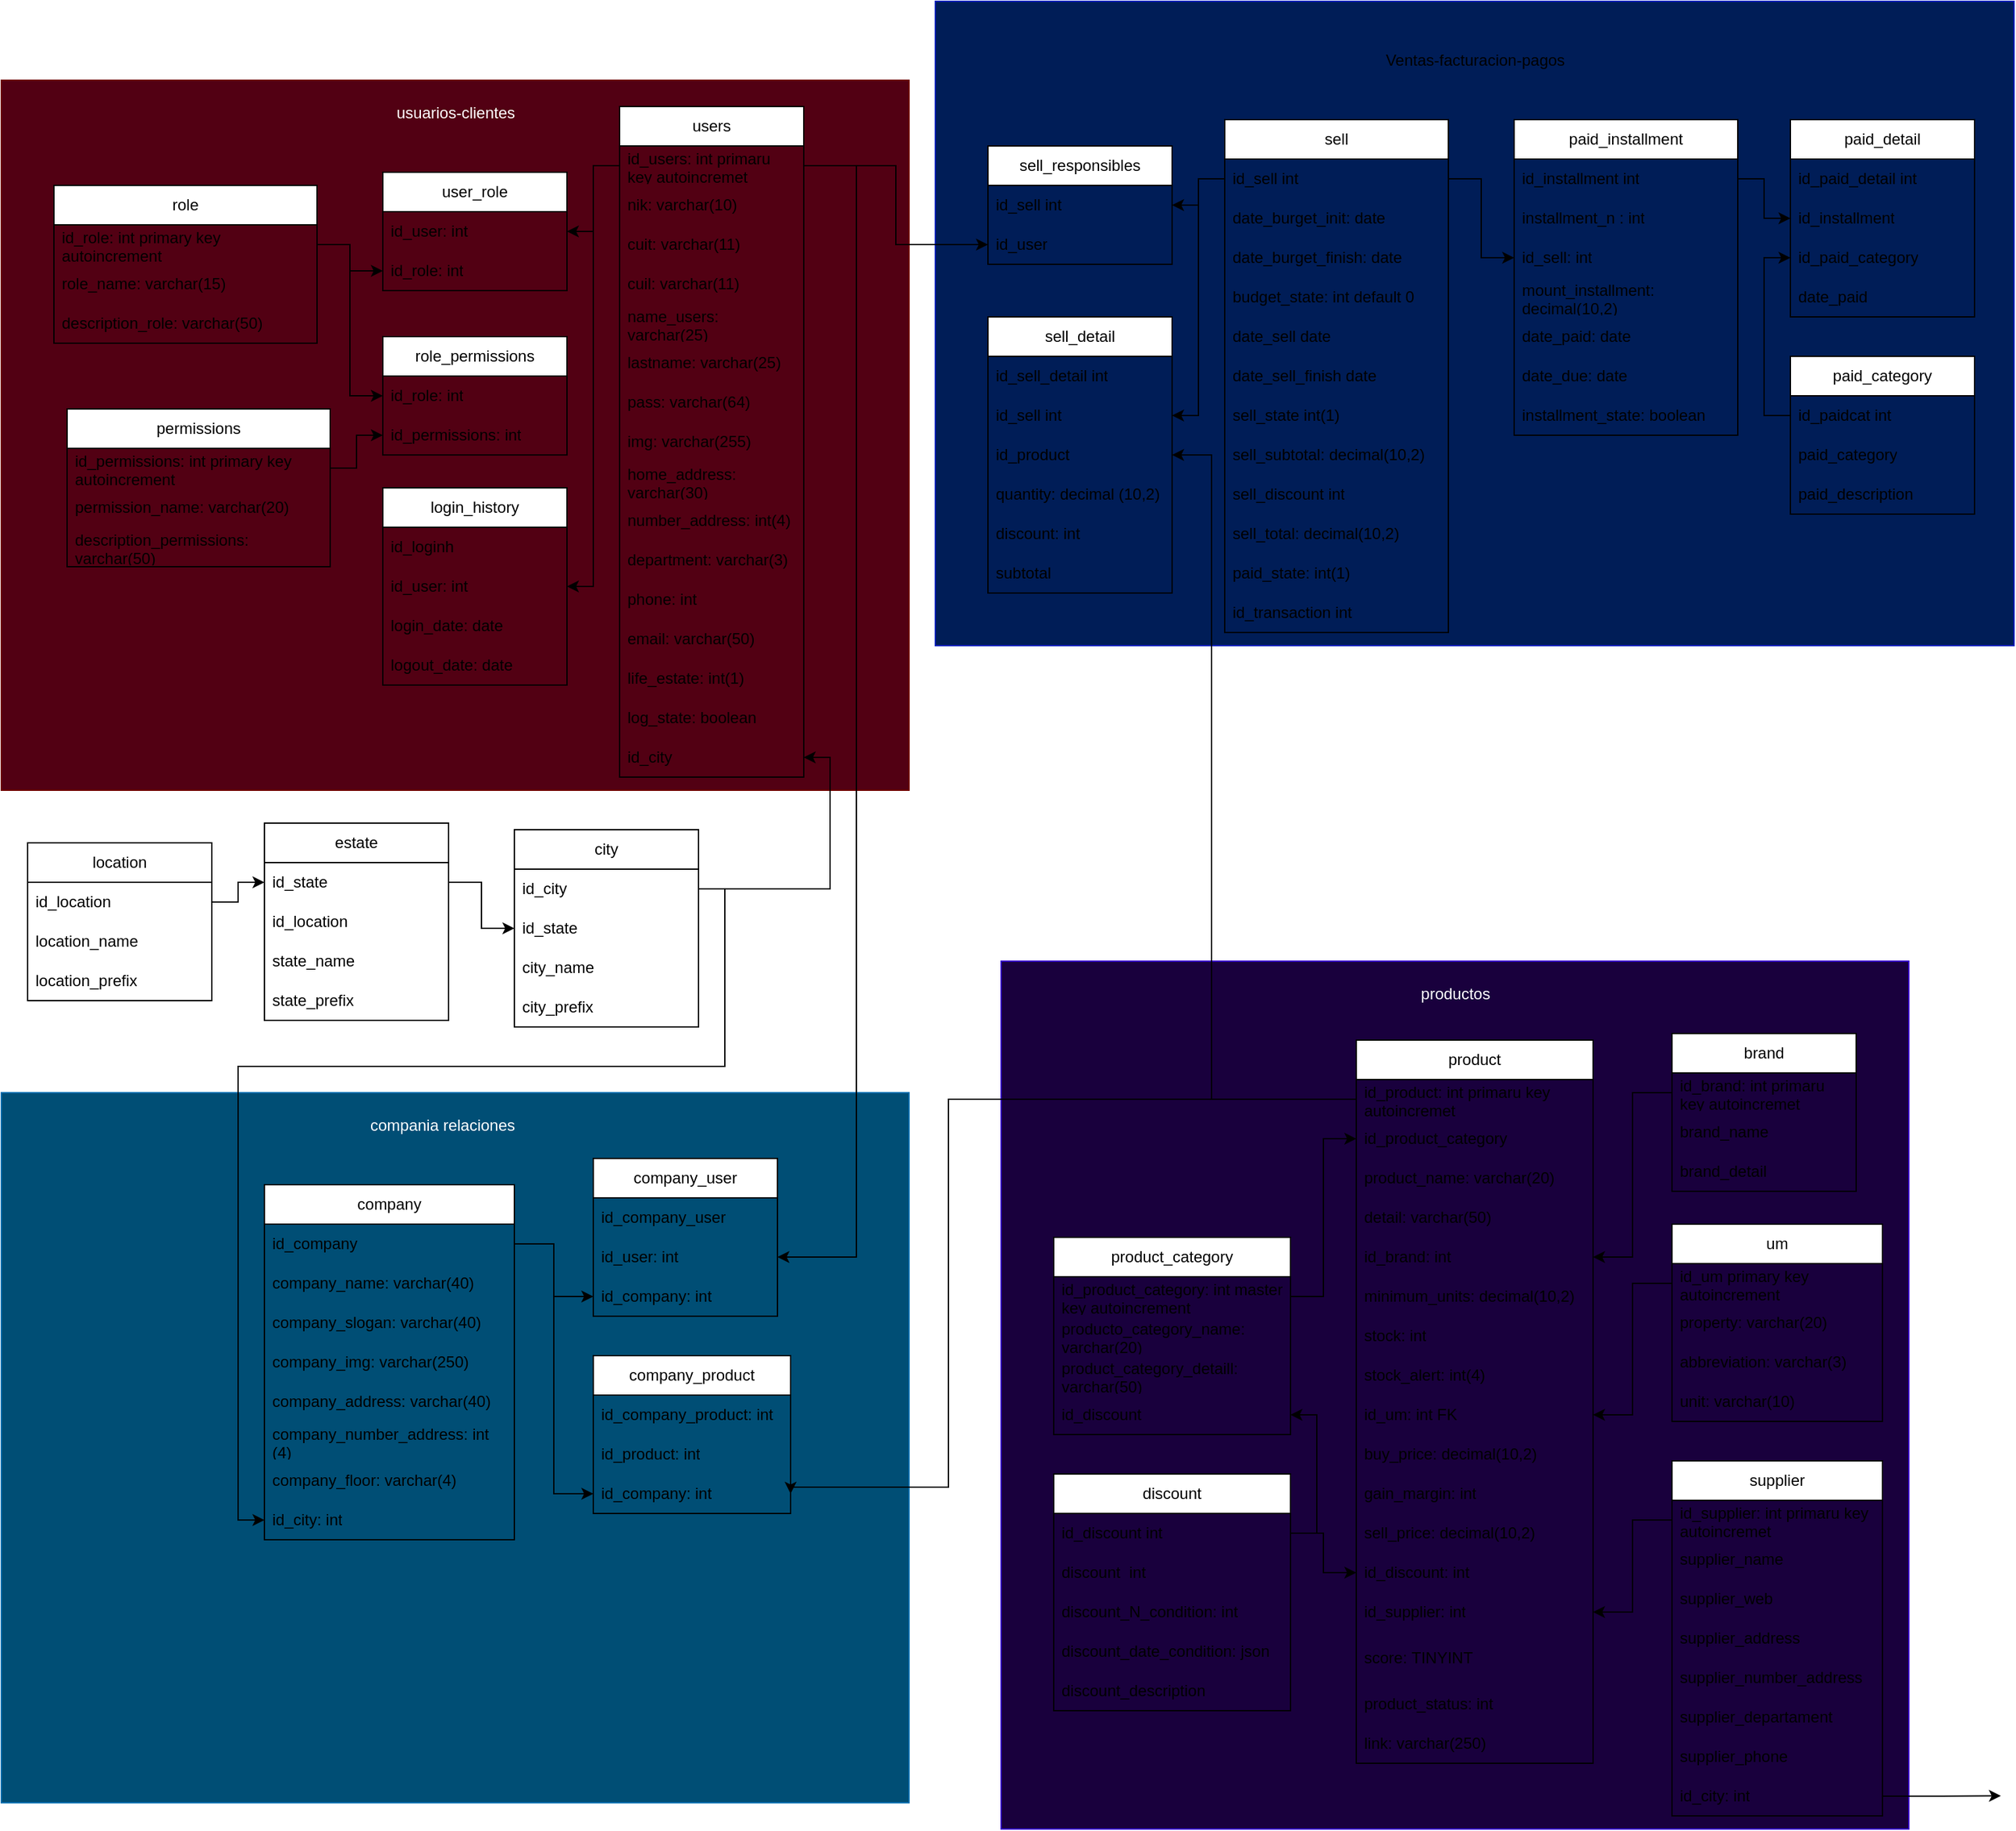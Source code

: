 <mxfile version="22.1.2" type="device">
  <diagram id="R2lEEEUBdFMjLlhIrx00" name="Page-1">
    <mxGraphModel dx="1368" dy="1405" grid="1" gridSize="10" guides="1" tooltips="1" connect="1" arrows="1" fold="1" page="1" pageScale="1" pageWidth="850" pageHeight="1100" math="0" shadow="0" extFonts="Permanent Marker^https://fonts.googleapis.com/css?family=Permanent+Marker">
      <root>
        <mxCell id="0" />
        <mxCell id="1" parent="0" />
        <mxCell id="R33NBh1AF8JhbBCRXJlZ-10" value="" style="rounded=0;whiteSpace=wrap;html=1;fillColor=#004e75;fontColor=#ffffff;strokeColor=#006EAF;" parent="1" vertex="1">
          <mxGeometry x="-140" y="750" width="690" height="540" as="geometry" />
        </mxCell>
        <mxCell id="R33NBh1AF8JhbBCRXJlZ-11" value="compania relaciones" style="text;html=1;align=center;verticalAlign=middle;resizable=0;points=[];autosize=1;strokeColor=none;fillColor=none;fontColor=#ffffff;" parent="1" vertex="1">
          <mxGeometry x="130" y="760" width="130" height="30" as="geometry" />
        </mxCell>
        <mxCell id="dIFDbArZWMbYTbAodF2e-99" value="" style="rounded=0;whiteSpace=wrap;html=1;fillColor=#19003D;fontColor=#ffffff;strokeColor=#3700CC;" parent="1" vertex="1">
          <mxGeometry x="620" y="650" width="690" height="660" as="geometry" />
        </mxCell>
        <mxCell id="dIFDbArZWMbYTbAodF2e-97" value="" style="rounded=0;whiteSpace=wrap;html=1;fillColor=#520013;fontColor=#ffffff;strokeColor=#6F0000;" parent="1" vertex="1">
          <mxGeometry x="-140" y="-20" width="690" height="540" as="geometry" />
        </mxCell>
        <mxCell id="dIFDbArZWMbYTbAodF2e-94" value="" style="rounded=0;whiteSpace=wrap;html=1;fillColor=#001d57;fontColor=#ffffff;strokeColor=#001DBC;" parent="1" vertex="1">
          <mxGeometry x="570" y="-80" width="820" height="490" as="geometry" />
        </mxCell>
        <mxCell id="XjDBjavfxgZ34X5zLe0E-73" value="users" style="swimlane;fontStyle=0;childLayout=stackLayout;horizontal=1;startSize=30;horizontalStack=0;resizeParent=1;resizeParentMax=0;resizeLast=0;collapsible=1;marginBottom=0;whiteSpace=wrap;html=1;" parent="1" vertex="1">
          <mxGeometry x="330" width="140" height="510" as="geometry" />
        </mxCell>
        <mxCell id="XjDBjavfxgZ34X5zLe0E-112" value="id_users: int primaru key autoincremet" style="text;strokeColor=none;fillColor=none;align=left;verticalAlign=middle;spacingLeft=4;spacingRight=4;overflow=hidden;points=[[0,0.5],[1,0.5]];portConstraint=eastwest;rotatable=0;whiteSpace=wrap;html=1;" parent="XjDBjavfxgZ34X5zLe0E-73" vertex="1">
          <mxGeometry y="30" width="140" height="30" as="geometry" />
        </mxCell>
        <mxCell id="dIFDbArZWMbYTbAodF2e-25" value="nik: varchar(10)" style="text;strokeColor=none;fillColor=none;align=left;verticalAlign=middle;spacingLeft=4;spacingRight=4;overflow=hidden;points=[[0,0.5],[1,0.5]];portConstraint=eastwest;rotatable=0;whiteSpace=wrap;html=1;" parent="XjDBjavfxgZ34X5zLe0E-73" vertex="1">
          <mxGeometry y="60" width="140" height="30" as="geometry" />
        </mxCell>
        <mxCell id="XjDBjavfxgZ34X5zLe0E-74" value="cuit: varchar(11)" style="text;strokeColor=none;fillColor=none;align=left;verticalAlign=middle;spacingLeft=4;spacingRight=4;overflow=hidden;points=[[0,0.5],[1,0.5]];portConstraint=eastwest;rotatable=0;whiteSpace=wrap;html=1;" parent="XjDBjavfxgZ34X5zLe0E-73" vertex="1">
          <mxGeometry y="90" width="140" height="30" as="geometry" />
        </mxCell>
        <mxCell id="dIFDbArZWMbYTbAodF2e-2" value="cuil: varchar(11)" style="text;strokeColor=none;fillColor=none;align=left;verticalAlign=middle;spacingLeft=4;spacingRight=4;overflow=hidden;points=[[0,0.5],[1,0.5]];portConstraint=eastwest;rotatable=0;whiteSpace=wrap;html=1;" parent="XjDBjavfxgZ34X5zLe0E-73" vertex="1">
          <mxGeometry y="120" width="140" height="30" as="geometry" />
        </mxCell>
        <mxCell id="XjDBjavfxgZ34X5zLe0E-113" value="name_users: varchar(25)" style="text;strokeColor=none;fillColor=none;align=left;verticalAlign=middle;spacingLeft=4;spacingRight=4;overflow=hidden;points=[[0,0.5],[1,0.5]];portConstraint=eastwest;rotatable=0;whiteSpace=wrap;html=1;" parent="XjDBjavfxgZ34X5zLe0E-73" vertex="1">
          <mxGeometry y="150" width="140" height="30" as="geometry" />
        </mxCell>
        <mxCell id="XjDBjavfxgZ34X5zLe0E-115" value="lastname: varchar(25)" style="text;strokeColor=none;fillColor=none;align=left;verticalAlign=middle;spacingLeft=4;spacingRight=4;overflow=hidden;points=[[0,0.5],[1,0.5]];portConstraint=eastwest;rotatable=0;whiteSpace=wrap;html=1;" parent="XjDBjavfxgZ34X5zLe0E-73" vertex="1">
          <mxGeometry y="180" width="140" height="30" as="geometry" />
        </mxCell>
        <mxCell id="XjDBjavfxgZ34X5zLe0E-114" value="pass: varchar(64)" style="text;strokeColor=none;fillColor=none;align=left;verticalAlign=middle;spacingLeft=4;spacingRight=4;overflow=hidden;points=[[0,0.5],[1,0.5]];portConstraint=eastwest;rotatable=0;whiteSpace=wrap;html=1;" parent="XjDBjavfxgZ34X5zLe0E-73" vertex="1">
          <mxGeometry y="210" width="140" height="30" as="geometry" />
        </mxCell>
        <mxCell id="XjDBjavfxgZ34X5zLe0E-75" value="img: varchar(255)" style="text;strokeColor=none;fillColor=none;align=left;verticalAlign=middle;spacingLeft=4;spacingRight=4;overflow=hidden;points=[[0,0.5],[1,0.5]];portConstraint=eastwest;rotatable=0;whiteSpace=wrap;html=1;" parent="XjDBjavfxgZ34X5zLe0E-73" vertex="1">
          <mxGeometry y="240" width="140" height="30" as="geometry" />
        </mxCell>
        <mxCell id="XjDBjavfxgZ34X5zLe0E-116" value="home_address: varchar(30)" style="text;strokeColor=none;fillColor=none;align=left;verticalAlign=middle;spacingLeft=4;spacingRight=4;overflow=hidden;points=[[0,0.5],[1,0.5]];portConstraint=eastwest;rotatable=0;whiteSpace=wrap;html=1;" parent="XjDBjavfxgZ34X5zLe0E-73" vertex="1">
          <mxGeometry y="270" width="140" height="30" as="geometry" />
        </mxCell>
        <mxCell id="dIFDbArZWMbYTbAodF2e-20" value="number_address: int(4)" style="text;strokeColor=none;fillColor=none;align=left;verticalAlign=middle;spacingLeft=4;spacingRight=4;overflow=hidden;points=[[0,0.5],[1,0.5]];portConstraint=eastwest;rotatable=0;whiteSpace=wrap;html=1;" parent="XjDBjavfxgZ34X5zLe0E-73" vertex="1">
          <mxGeometry y="300" width="140" height="30" as="geometry" />
        </mxCell>
        <mxCell id="dIFDbArZWMbYTbAodF2e-26" value="department: varchar(3)" style="text;strokeColor=none;fillColor=none;align=left;verticalAlign=middle;spacingLeft=4;spacingRight=4;overflow=hidden;points=[[0,0.5],[1,0.5]];portConstraint=eastwest;rotatable=0;whiteSpace=wrap;html=1;" parent="XjDBjavfxgZ34X5zLe0E-73" vertex="1">
          <mxGeometry y="330" width="140" height="30" as="geometry" />
        </mxCell>
        <mxCell id="XjDBjavfxgZ34X5zLe0E-117" value="phone: int" style="text;strokeColor=none;fillColor=none;align=left;verticalAlign=middle;spacingLeft=4;spacingRight=4;overflow=hidden;points=[[0,0.5],[1,0.5]];portConstraint=eastwest;rotatable=0;whiteSpace=wrap;html=1;" parent="XjDBjavfxgZ34X5zLe0E-73" vertex="1">
          <mxGeometry y="360" width="140" height="30" as="geometry" />
        </mxCell>
        <mxCell id="XjDBjavfxgZ34X5zLe0E-76" value="email: varchar(50)" style="text;strokeColor=none;fillColor=none;align=left;verticalAlign=middle;spacingLeft=4;spacingRight=4;overflow=hidden;points=[[0,0.5],[1,0.5]];portConstraint=eastwest;rotatable=0;whiteSpace=wrap;html=1;" parent="XjDBjavfxgZ34X5zLe0E-73" vertex="1">
          <mxGeometry y="390" width="140" height="30" as="geometry" />
        </mxCell>
        <mxCell id="dIFDbArZWMbYTbAodF2e-3" value="life_estate: int(1)" style="text;strokeColor=none;fillColor=none;align=left;verticalAlign=middle;spacingLeft=4;spacingRight=4;overflow=hidden;points=[[0,0.5],[1,0.5]];portConstraint=eastwest;rotatable=0;whiteSpace=wrap;html=1;" parent="XjDBjavfxgZ34X5zLe0E-73" vertex="1">
          <mxGeometry y="420" width="140" height="30" as="geometry" />
        </mxCell>
        <mxCell id="dIFDbArZWMbYTbAodF2e-27" value="log_state: boolean" style="text;strokeColor=none;fillColor=none;align=left;verticalAlign=middle;spacingLeft=4;spacingRight=4;overflow=hidden;points=[[0,0.5],[1,0.5]];portConstraint=eastwest;rotatable=0;whiteSpace=wrap;html=1;" parent="XjDBjavfxgZ34X5zLe0E-73" vertex="1">
          <mxGeometry y="450" width="140" height="30" as="geometry" />
        </mxCell>
        <mxCell id="4f2BNRiSJk1KnORqgmuq-34" value="id_city" style="text;strokeColor=none;fillColor=none;align=left;verticalAlign=middle;spacingLeft=4;spacingRight=4;overflow=hidden;points=[[0,0.5],[1,0.5]];portConstraint=eastwest;rotatable=0;whiteSpace=wrap;html=1;" parent="XjDBjavfxgZ34X5zLe0E-73" vertex="1">
          <mxGeometry y="480" width="140" height="30" as="geometry" />
        </mxCell>
        <mxCell id="XjDBjavfxgZ34X5zLe0E-81" value="sell_detail" style="swimlane;fontStyle=0;childLayout=stackLayout;horizontal=1;startSize=30;horizontalStack=0;resizeParent=1;resizeParentMax=0;resizeLast=0;collapsible=1;marginBottom=0;whiteSpace=wrap;html=1;" parent="1" vertex="1">
          <mxGeometry x="610" y="160" width="140" height="210" as="geometry" />
        </mxCell>
        <mxCell id="XjDBjavfxgZ34X5zLe0E-82" value="id_sell_detail int" style="text;strokeColor=none;fillColor=none;align=left;verticalAlign=middle;spacingLeft=4;spacingRight=4;overflow=hidden;points=[[0,0.5],[1,0.5]];portConstraint=eastwest;rotatable=0;whiteSpace=wrap;html=1;" parent="XjDBjavfxgZ34X5zLe0E-81" vertex="1">
          <mxGeometry y="30" width="140" height="30" as="geometry" />
        </mxCell>
        <mxCell id="XjDBjavfxgZ34X5zLe0E-83" value="id_sell int" style="text;strokeColor=none;fillColor=none;align=left;verticalAlign=middle;spacingLeft=4;spacingRight=4;overflow=hidden;points=[[0,0.5],[1,0.5]];portConstraint=eastwest;rotatable=0;whiteSpace=wrap;html=1;" parent="XjDBjavfxgZ34X5zLe0E-81" vertex="1">
          <mxGeometry y="60" width="140" height="30" as="geometry" />
        </mxCell>
        <mxCell id="XjDBjavfxgZ34X5zLe0E-84" value="id_product" style="text;strokeColor=none;fillColor=none;align=left;verticalAlign=middle;spacingLeft=4;spacingRight=4;overflow=hidden;points=[[0,0.5],[1,0.5]];portConstraint=eastwest;rotatable=0;whiteSpace=wrap;html=1;" parent="XjDBjavfxgZ34X5zLe0E-81" vertex="1">
          <mxGeometry y="90" width="140" height="30" as="geometry" />
        </mxCell>
        <mxCell id="dIFDbArZWMbYTbAodF2e-51" value="quantity:&amp;nbsp;decimal (10,2)" style="text;strokeColor=none;fillColor=none;align=left;verticalAlign=middle;spacingLeft=4;spacingRight=4;overflow=hidden;points=[[0,0.5],[1,0.5]];portConstraint=eastwest;rotatable=0;whiteSpace=wrap;html=1;" parent="XjDBjavfxgZ34X5zLe0E-81" vertex="1">
          <mxGeometry y="120" width="140" height="30" as="geometry" />
        </mxCell>
        <mxCell id="dIFDbArZWMbYTbAodF2e-53" value="discount: int" style="text;strokeColor=none;fillColor=none;align=left;verticalAlign=middle;spacingLeft=4;spacingRight=4;overflow=hidden;points=[[0,0.5],[1,0.5]];portConstraint=eastwest;rotatable=0;whiteSpace=wrap;html=1;" parent="XjDBjavfxgZ34X5zLe0E-81" vertex="1">
          <mxGeometry y="150" width="140" height="30" as="geometry" />
        </mxCell>
        <mxCell id="dIFDbArZWMbYTbAodF2e-52" value="subtotal" style="text;strokeColor=none;fillColor=none;align=left;verticalAlign=middle;spacingLeft=4;spacingRight=4;overflow=hidden;points=[[0,0.5],[1,0.5]];portConstraint=eastwest;rotatable=0;whiteSpace=wrap;html=1;" parent="XjDBjavfxgZ34X5zLe0E-81" vertex="1">
          <mxGeometry y="180" width="140" height="30" as="geometry" />
        </mxCell>
        <mxCell id="XjDBjavfxgZ34X5zLe0E-85" value="product" style="swimlane;fontStyle=0;childLayout=stackLayout;horizontal=1;startSize=30;horizontalStack=0;resizeParent=1;resizeParentMax=0;resizeLast=0;collapsible=1;marginBottom=0;whiteSpace=wrap;html=1;" parent="1" vertex="1">
          <mxGeometry x="890" y="710" width="180" height="550" as="geometry" />
        </mxCell>
        <mxCell id="XjDBjavfxgZ34X5zLe0E-86" value="id_product: int primaru key autoincremet" style="text;strokeColor=none;fillColor=none;align=left;verticalAlign=middle;spacingLeft=4;spacingRight=4;overflow=hidden;points=[[0,0.5],[1,0.5]];portConstraint=eastwest;rotatable=0;whiteSpace=wrap;html=1;" parent="XjDBjavfxgZ34X5zLe0E-85" vertex="1">
          <mxGeometry y="30" width="180" height="30" as="geometry" />
        </mxCell>
        <mxCell id="dIFDbArZWMbYTbAodF2e-63" value="id_product_category" style="text;strokeColor=none;fillColor=none;align=left;verticalAlign=middle;spacingLeft=4;spacingRight=4;overflow=hidden;points=[[0,0.5],[1,0.5]];portConstraint=eastwest;rotatable=0;whiteSpace=wrap;html=1;" parent="XjDBjavfxgZ34X5zLe0E-85" vertex="1">
          <mxGeometry y="60" width="180" height="30" as="geometry" />
        </mxCell>
        <mxCell id="XjDBjavfxgZ34X5zLe0E-87" value="product_name: varchar(20)" style="text;strokeColor=none;fillColor=none;align=left;verticalAlign=middle;spacingLeft=4;spacingRight=4;overflow=hidden;points=[[0,0.5],[1,0.5]];portConstraint=eastwest;rotatable=0;whiteSpace=wrap;html=1;" parent="XjDBjavfxgZ34X5zLe0E-85" vertex="1">
          <mxGeometry y="90" width="180" height="30" as="geometry" />
        </mxCell>
        <mxCell id="4NpndCtEp9sESW2I14GG-1" value="detail: varchar(50)" style="text;strokeColor=none;fillColor=none;align=left;verticalAlign=middle;spacingLeft=4;spacingRight=4;overflow=hidden;points=[[0,0.5],[1,0.5]];portConstraint=eastwest;rotatable=0;whiteSpace=wrap;html=1;" vertex="1" parent="XjDBjavfxgZ34X5zLe0E-85">
          <mxGeometry y="120" width="180" height="30" as="geometry" />
        </mxCell>
        <mxCell id="XjDBjavfxgZ34X5zLe0E-88" value="id_brand: int" style="text;strokeColor=none;fillColor=none;align=left;verticalAlign=middle;spacingLeft=4;spacingRight=4;overflow=hidden;points=[[0,0.5],[1,0.5]];portConstraint=eastwest;rotatable=0;whiteSpace=wrap;html=1;" parent="XjDBjavfxgZ34X5zLe0E-85" vertex="1">
          <mxGeometry y="150" width="180" height="30" as="geometry" />
        </mxCell>
        <mxCell id="4f2BNRiSJk1KnORqgmuq-11" value="minimum_units: decimal(10,2)" style="text;strokeColor=none;fillColor=none;align=left;verticalAlign=middle;spacingLeft=4;spacingRight=4;overflow=hidden;points=[[0,0.5],[1,0.5]];portConstraint=eastwest;rotatable=0;whiteSpace=wrap;html=1;" parent="XjDBjavfxgZ34X5zLe0E-85" vertex="1">
          <mxGeometry y="180" width="180" height="30" as="geometry" />
        </mxCell>
        <mxCell id="XjDBjavfxgZ34X5zLe0E-108" value="stock: int" style="text;strokeColor=none;fillColor=none;align=left;verticalAlign=middle;spacingLeft=4;spacingRight=4;overflow=hidden;points=[[0,0.5],[1,0.5]];portConstraint=eastwest;rotatable=0;whiteSpace=wrap;html=1;" parent="XjDBjavfxgZ34X5zLe0E-85" vertex="1">
          <mxGeometry y="210" width="180" height="30" as="geometry" />
        </mxCell>
        <mxCell id="j0Kl5SB5a_dp9IH7o1RT-2" value="stock_alert: int(4)" style="text;strokeColor=none;fillColor=none;align=left;verticalAlign=middle;spacingLeft=4;spacingRight=4;overflow=hidden;points=[[0,0.5],[1,0.5]];portConstraint=eastwest;rotatable=0;whiteSpace=wrap;html=1;" parent="XjDBjavfxgZ34X5zLe0E-85" vertex="1">
          <mxGeometry y="240" width="180" height="30" as="geometry" />
        </mxCell>
        <mxCell id="j0Kl5SB5a_dp9IH7o1RT-1" value="id_um: int FK" style="text;strokeColor=none;fillColor=none;align=left;verticalAlign=middle;spacingLeft=4;spacingRight=4;overflow=hidden;points=[[0,0.5],[1,0.5]];portConstraint=eastwest;rotatable=0;whiteSpace=wrap;html=1;" parent="XjDBjavfxgZ34X5zLe0E-85" vertex="1">
          <mxGeometry y="270" width="180" height="30" as="geometry" />
        </mxCell>
        <mxCell id="XjDBjavfxgZ34X5zLe0E-111" value="buy_price: decimal(10,2)&lt;span style=&quot;white-space: pre;&quot;&gt;&#x9;&lt;/span&gt;" style="text;strokeColor=none;fillColor=none;align=left;verticalAlign=middle;spacingLeft=4;spacingRight=4;overflow=hidden;points=[[0,0.5],[1,0.5]];portConstraint=eastwest;rotatable=0;whiteSpace=wrap;html=1;" parent="XjDBjavfxgZ34X5zLe0E-85" vertex="1">
          <mxGeometry y="300" width="180" height="30" as="geometry" />
        </mxCell>
        <mxCell id="j0Kl5SB5a_dp9IH7o1RT-9" value="gain_margin: int" style="text;strokeColor=none;fillColor=none;align=left;verticalAlign=middle;spacingLeft=4;spacingRight=4;overflow=hidden;points=[[0,0.5],[1,0.5]];portConstraint=eastwest;rotatable=0;whiteSpace=wrap;html=1;" parent="XjDBjavfxgZ34X5zLe0E-85" vertex="1">
          <mxGeometry y="330" width="180" height="30" as="geometry" />
        </mxCell>
        <mxCell id="XjDBjavfxgZ34X5zLe0E-110" value="sell_price: decimal(10,2)" style="text;strokeColor=none;fillColor=none;align=left;verticalAlign=middle;spacingLeft=4;spacingRight=4;overflow=hidden;points=[[0,0.5],[1,0.5]];portConstraint=eastwest;rotatable=0;whiteSpace=wrap;html=1;" parent="XjDBjavfxgZ34X5zLe0E-85" vertex="1">
          <mxGeometry y="360" width="180" height="30" as="geometry" />
        </mxCell>
        <mxCell id="4f2BNRiSJk1KnORqgmuq-14" value="id_discount: int" style="text;strokeColor=none;fillColor=none;align=left;verticalAlign=middle;spacingLeft=4;spacingRight=4;overflow=hidden;points=[[0,0.5],[1,0.5]];portConstraint=eastwest;rotatable=0;whiteSpace=wrap;html=1;" parent="XjDBjavfxgZ34X5zLe0E-85" vertex="1">
          <mxGeometry y="390" width="180" height="30" as="geometry" />
        </mxCell>
        <mxCell id="4f2BNRiSJk1KnORqgmuq-12" value="id_supplier: int" style="text;strokeColor=none;fillColor=none;align=left;verticalAlign=middle;spacingLeft=4;spacingRight=4;overflow=hidden;points=[[0,0.5],[1,0.5]];portConstraint=eastwest;rotatable=0;whiteSpace=wrap;html=1;" parent="XjDBjavfxgZ34X5zLe0E-85" vertex="1">
          <mxGeometry y="420" width="180" height="30" as="geometry" />
        </mxCell>
        <mxCell id="XjDBjavfxgZ34X5zLe0E-109" value="score:&amp;nbsp;TINYINT" style="text;strokeColor=none;fillColor=none;align=left;verticalAlign=middle;spacingLeft=4;spacingRight=4;overflow=hidden;points=[[0,0.5],[1,0.5]];portConstraint=eastwest;rotatable=0;whiteSpace=wrap;html=1;" parent="XjDBjavfxgZ34X5zLe0E-85" vertex="1">
          <mxGeometry y="450" width="180" height="40" as="geometry" />
        </mxCell>
        <mxCell id="j0Kl5SB5a_dp9IH7o1RT-8" value="product_status: int" style="text;strokeColor=none;fillColor=none;align=left;verticalAlign=middle;spacingLeft=4;spacingRight=4;overflow=hidden;points=[[0,0.5],[1,0.5]];portConstraint=eastwest;rotatable=0;whiteSpace=wrap;html=1;" parent="XjDBjavfxgZ34X5zLe0E-85" vertex="1">
          <mxGeometry y="490" width="180" height="30" as="geometry" />
        </mxCell>
        <mxCell id="XjDBjavfxgZ34X5zLe0E-107" value="link: varchar(250)" style="text;strokeColor=none;fillColor=none;align=left;verticalAlign=middle;spacingLeft=4;spacingRight=4;overflow=hidden;points=[[0,0.5],[1,0.5]];portConstraint=eastwest;rotatable=0;whiteSpace=wrap;html=1;" parent="XjDBjavfxgZ34X5zLe0E-85" vertex="1">
          <mxGeometry y="520" width="180" height="30" as="geometry" />
        </mxCell>
        <mxCell id="XjDBjavfxgZ34X5zLe0E-89" value="sell_responsibles" style="swimlane;fontStyle=0;childLayout=stackLayout;horizontal=1;startSize=30;horizontalStack=0;resizeParent=1;resizeParentMax=0;resizeLast=0;collapsible=1;marginBottom=0;whiteSpace=wrap;html=1;" parent="1" vertex="1">
          <mxGeometry x="610" y="30" width="140" height="90" as="geometry" />
        </mxCell>
        <mxCell id="XjDBjavfxgZ34X5zLe0E-90" value="id_sell int" style="text;strokeColor=none;fillColor=none;align=left;verticalAlign=middle;spacingLeft=4;spacingRight=4;overflow=hidden;points=[[0,0.5],[1,0.5]];portConstraint=eastwest;rotatable=0;whiteSpace=wrap;html=1;" parent="XjDBjavfxgZ34X5zLe0E-89" vertex="1">
          <mxGeometry y="30" width="140" height="30" as="geometry" />
        </mxCell>
        <mxCell id="XjDBjavfxgZ34X5zLe0E-91" value="id_user" style="text;strokeColor=none;fillColor=none;align=left;verticalAlign=middle;spacingLeft=4;spacingRight=4;overflow=hidden;points=[[0,0.5],[1,0.5]];portConstraint=eastwest;rotatable=0;whiteSpace=wrap;html=1;" parent="XjDBjavfxgZ34X5zLe0E-89" vertex="1">
          <mxGeometry y="60" width="140" height="30" as="geometry" />
        </mxCell>
        <mxCell id="XjDBjavfxgZ34X5zLe0E-93" value="sell" style="swimlane;fontStyle=0;childLayout=stackLayout;horizontal=1;startSize=30;horizontalStack=0;resizeParent=1;resizeParentMax=0;resizeLast=0;collapsible=1;marginBottom=0;whiteSpace=wrap;html=1;" parent="1" vertex="1">
          <mxGeometry x="790" y="10" width="170" height="390" as="geometry" />
        </mxCell>
        <mxCell id="XjDBjavfxgZ34X5zLe0E-94" value="id_sell int" style="text;strokeColor=none;fillColor=none;align=left;verticalAlign=middle;spacingLeft=4;spacingRight=4;overflow=hidden;points=[[0,0.5],[1,0.5]];portConstraint=eastwest;rotatable=0;whiteSpace=wrap;html=1;" parent="XjDBjavfxgZ34X5zLe0E-93" vertex="1">
          <mxGeometry y="30" width="170" height="30" as="geometry" />
        </mxCell>
        <mxCell id="4NpndCtEp9sESW2I14GG-2" value="date_burget_init: date" style="text;strokeColor=none;fillColor=none;align=left;verticalAlign=middle;spacingLeft=4;spacingRight=4;overflow=hidden;points=[[0,0.5],[1,0.5]];portConstraint=eastwest;rotatable=0;whiteSpace=wrap;html=1;" vertex="1" parent="XjDBjavfxgZ34X5zLe0E-93">
          <mxGeometry y="60" width="170" height="30" as="geometry" />
        </mxCell>
        <mxCell id="4NpndCtEp9sESW2I14GG-3" value="date_burget_finish: date" style="text;strokeColor=none;fillColor=none;align=left;verticalAlign=middle;spacingLeft=4;spacingRight=4;overflow=hidden;points=[[0,0.5],[1,0.5]];portConstraint=eastwest;rotatable=0;whiteSpace=wrap;html=1;" vertex="1" parent="XjDBjavfxgZ34X5zLe0E-93">
          <mxGeometry y="90" width="170" height="30" as="geometry" />
        </mxCell>
        <mxCell id="4NpndCtEp9sESW2I14GG-4" value="budget_state: int default 0" style="text;strokeColor=none;fillColor=none;align=left;verticalAlign=middle;spacingLeft=4;spacingRight=4;overflow=hidden;points=[[0,0.5],[1,0.5]];portConstraint=eastwest;rotatable=0;whiteSpace=wrap;html=1;" vertex="1" parent="XjDBjavfxgZ34X5zLe0E-93">
          <mxGeometry y="120" width="170" height="30" as="geometry" />
        </mxCell>
        <mxCell id="dIFDbArZWMbYTbAodF2e-36" value="date_sell date" style="text;strokeColor=none;fillColor=none;align=left;verticalAlign=middle;spacingLeft=4;spacingRight=4;overflow=hidden;points=[[0,0.5],[1,0.5]];portConstraint=eastwest;rotatable=0;whiteSpace=wrap;html=1;" parent="XjDBjavfxgZ34X5zLe0E-93" vertex="1">
          <mxGeometry y="150" width="170" height="30" as="geometry" />
        </mxCell>
        <mxCell id="dIFDbArZWMbYTbAodF2e-37" value="date_sell_finish date" style="text;strokeColor=none;fillColor=none;align=left;verticalAlign=middle;spacingLeft=4;spacingRight=4;overflow=hidden;points=[[0,0.5],[1,0.5]];portConstraint=eastwest;rotatable=0;whiteSpace=wrap;html=1;" parent="XjDBjavfxgZ34X5zLe0E-93" vertex="1">
          <mxGeometry y="180" width="170" height="30" as="geometry" />
        </mxCell>
        <mxCell id="dIFDbArZWMbYTbAodF2e-41" value="sell_state int(1)" style="text;strokeColor=none;fillColor=none;align=left;verticalAlign=middle;spacingLeft=4;spacingRight=4;overflow=hidden;points=[[0,0.5],[1,0.5]];portConstraint=eastwest;rotatable=0;whiteSpace=wrap;html=1;" parent="XjDBjavfxgZ34X5zLe0E-93" vertex="1">
          <mxGeometry y="210" width="170" height="30" as="geometry" />
        </mxCell>
        <mxCell id="dIFDbArZWMbYTbAodF2e-40" value="sell_subtotal: decimal(10,2)" style="text;strokeColor=none;fillColor=none;align=left;verticalAlign=middle;spacingLeft=4;spacingRight=4;overflow=hidden;points=[[0,0.5],[1,0.5]];portConstraint=eastwest;rotatable=0;whiteSpace=wrap;html=1;" parent="XjDBjavfxgZ34X5zLe0E-93" vertex="1">
          <mxGeometry y="240" width="170" height="30" as="geometry" />
        </mxCell>
        <mxCell id="dIFDbArZWMbYTbAodF2e-93" value="sell_discount int" style="text;strokeColor=none;fillColor=none;align=left;verticalAlign=middle;spacingLeft=4;spacingRight=4;overflow=hidden;points=[[0,0.5],[1,0.5]];portConstraint=eastwest;rotatable=0;whiteSpace=wrap;html=1;" parent="XjDBjavfxgZ34X5zLe0E-93" vertex="1">
          <mxGeometry y="270" width="170" height="30" as="geometry" />
        </mxCell>
        <mxCell id="dIFDbArZWMbYTbAodF2e-42" value="sell_total: decimal(10,2)" style="text;strokeColor=none;fillColor=none;align=left;verticalAlign=middle;spacingLeft=4;spacingRight=4;overflow=hidden;points=[[0,0.5],[1,0.5]];portConstraint=eastwest;rotatable=0;whiteSpace=wrap;html=1;" parent="XjDBjavfxgZ34X5zLe0E-93" vertex="1">
          <mxGeometry y="300" width="170" height="30" as="geometry" />
        </mxCell>
        <mxCell id="dIFDbArZWMbYTbAodF2e-39" value="paid_state: int(1)" style="text;strokeColor=none;fillColor=none;align=left;verticalAlign=middle;spacingLeft=4;spacingRight=4;overflow=hidden;points=[[0,0.5],[1,0.5]];portConstraint=eastwest;rotatable=0;whiteSpace=wrap;html=1;" parent="XjDBjavfxgZ34X5zLe0E-93" vertex="1">
          <mxGeometry y="330" width="170" height="30" as="geometry" />
        </mxCell>
        <mxCell id="dIFDbArZWMbYTbAodF2e-38" value="id_transaction int" style="text;strokeColor=none;fillColor=none;align=left;verticalAlign=middle;spacingLeft=4;spacingRight=4;overflow=hidden;points=[[0,0.5],[1,0.5]];portConstraint=eastwest;rotatable=0;whiteSpace=wrap;html=1;" parent="XjDBjavfxgZ34X5zLe0E-93" vertex="1">
          <mxGeometry y="360" width="170" height="30" as="geometry" />
        </mxCell>
        <mxCell id="XjDBjavfxgZ34X5zLe0E-97" value="product_category" style="swimlane;fontStyle=0;childLayout=stackLayout;horizontal=1;startSize=30;horizontalStack=0;resizeParent=1;resizeParentMax=0;resizeLast=0;collapsible=1;marginBottom=0;whiteSpace=wrap;html=1;" parent="1" vertex="1">
          <mxGeometry x="660" y="860" width="180" height="150" as="geometry" />
        </mxCell>
        <mxCell id="XjDBjavfxgZ34X5zLe0E-98" value="id_product_category: int master key autoincrement" style="text;strokeColor=none;fillColor=none;align=left;verticalAlign=middle;spacingLeft=4;spacingRight=4;overflow=hidden;points=[[0,0.5],[1,0.5]];portConstraint=eastwest;rotatable=0;whiteSpace=wrap;html=1;" parent="XjDBjavfxgZ34X5zLe0E-97" vertex="1">
          <mxGeometry y="30" width="180" height="30" as="geometry" />
        </mxCell>
        <mxCell id="XjDBjavfxgZ34X5zLe0E-99" value="producto_category_name: varchar(20)" style="text;strokeColor=none;fillColor=none;align=left;verticalAlign=middle;spacingLeft=4;spacingRight=4;overflow=hidden;points=[[0,0.5],[1,0.5]];portConstraint=eastwest;rotatable=0;whiteSpace=wrap;html=1;" parent="XjDBjavfxgZ34X5zLe0E-97" vertex="1">
          <mxGeometry y="60" width="180" height="30" as="geometry" />
        </mxCell>
        <mxCell id="XjDBjavfxgZ34X5zLe0E-100" value="product_category_detaill: varchar(50)" style="text;strokeColor=none;fillColor=none;align=left;verticalAlign=middle;spacingLeft=4;spacingRight=4;overflow=hidden;points=[[0,0.5],[1,0.5]];portConstraint=eastwest;rotatable=0;whiteSpace=wrap;html=1;" parent="XjDBjavfxgZ34X5zLe0E-97" vertex="1">
          <mxGeometry y="90" width="180" height="30" as="geometry" />
        </mxCell>
        <mxCell id="x_WgKsLDGfnNxmiA9ehb-1" value="id_discount" style="text;strokeColor=none;fillColor=none;align=left;verticalAlign=middle;spacingLeft=4;spacingRight=4;overflow=hidden;points=[[0,0.5],[1,0.5]];portConstraint=eastwest;rotatable=0;whiteSpace=wrap;html=1;" parent="XjDBjavfxgZ34X5zLe0E-97" vertex="1">
          <mxGeometry y="120" width="180" height="30" as="geometry" />
        </mxCell>
        <mxCell id="XjDBjavfxgZ34X5zLe0E-101" value="brand" style="swimlane;fontStyle=0;childLayout=stackLayout;horizontal=1;startSize=30;horizontalStack=0;resizeParent=1;resizeParentMax=0;resizeLast=0;collapsible=1;marginBottom=0;whiteSpace=wrap;html=1;" parent="1" vertex="1">
          <mxGeometry x="1130" y="705" width="140" height="120" as="geometry" />
        </mxCell>
        <mxCell id="XjDBjavfxgZ34X5zLe0E-118" value="id_brand: int primaru key autoincremet" style="text;strokeColor=none;fillColor=none;align=left;verticalAlign=middle;spacingLeft=4;spacingRight=4;overflow=hidden;points=[[0,0.5],[1,0.5]];portConstraint=eastwest;rotatable=0;whiteSpace=wrap;html=1;" parent="XjDBjavfxgZ34X5zLe0E-101" vertex="1">
          <mxGeometry y="30" width="140" height="30" as="geometry" />
        </mxCell>
        <mxCell id="XjDBjavfxgZ34X5zLe0E-102" value="brand_name&lt;span style=&quot;white-space: pre;&quot;&gt;&#x9;&lt;/span&gt;" style="text;strokeColor=none;fillColor=none;align=left;verticalAlign=middle;spacingLeft=4;spacingRight=4;overflow=hidden;points=[[0,0.5],[1,0.5]];portConstraint=eastwest;rotatable=0;whiteSpace=wrap;html=1;" parent="XjDBjavfxgZ34X5zLe0E-101" vertex="1">
          <mxGeometry y="60" width="140" height="30" as="geometry" />
        </mxCell>
        <mxCell id="XjDBjavfxgZ34X5zLe0E-103" value="brand_detail" style="text;strokeColor=none;fillColor=none;align=left;verticalAlign=middle;spacingLeft=4;spacingRight=4;overflow=hidden;points=[[0,0.5],[1,0.5]];portConstraint=eastwest;rotatable=0;whiteSpace=wrap;html=1;" parent="XjDBjavfxgZ34X5zLe0E-101" vertex="1">
          <mxGeometry y="90" width="140" height="30" as="geometry" />
        </mxCell>
        <mxCell id="dIFDbArZWMbYTbAodF2e-5" value="role" style="swimlane;fontStyle=0;childLayout=stackLayout;horizontal=1;startSize=30;horizontalStack=0;resizeParent=1;resizeParentMax=0;resizeLast=0;collapsible=1;marginBottom=0;whiteSpace=wrap;html=1;" parent="1" vertex="1">
          <mxGeometry x="-100" y="60" width="200" height="120" as="geometry" />
        </mxCell>
        <mxCell id="dIFDbArZWMbYTbAodF2e-6" value="id_role: int primary key autoincrement" style="text;strokeColor=none;fillColor=none;align=left;verticalAlign=middle;spacingLeft=4;spacingRight=4;overflow=hidden;points=[[0,0.5],[1,0.5]];portConstraint=eastwest;rotatable=0;whiteSpace=wrap;html=1;" parent="dIFDbArZWMbYTbAodF2e-5" vertex="1">
          <mxGeometry y="30" width="200" height="30" as="geometry" />
        </mxCell>
        <mxCell id="dIFDbArZWMbYTbAodF2e-7" value="role_name: varchar(15)" style="text;strokeColor=none;fillColor=none;align=left;verticalAlign=middle;spacingLeft=4;spacingRight=4;overflow=hidden;points=[[0,0.5],[1,0.5]];portConstraint=eastwest;rotatable=0;whiteSpace=wrap;html=1;" parent="dIFDbArZWMbYTbAodF2e-5" vertex="1">
          <mxGeometry y="60" width="200" height="30" as="geometry" />
        </mxCell>
        <mxCell id="dIFDbArZWMbYTbAodF2e-8" value="description_role: varchar(50)" style="text;strokeColor=none;fillColor=none;align=left;verticalAlign=middle;spacingLeft=4;spacingRight=4;overflow=hidden;points=[[0,0.5],[1,0.5]];portConstraint=eastwest;rotatable=0;whiteSpace=wrap;html=1;" parent="dIFDbArZWMbYTbAodF2e-5" vertex="1">
          <mxGeometry y="90" width="200" height="30" as="geometry" />
        </mxCell>
        <mxCell id="dIFDbArZWMbYTbAodF2e-9" value="permissions" style="swimlane;fontStyle=0;childLayout=stackLayout;horizontal=1;startSize=30;horizontalStack=0;resizeParent=1;resizeParentMax=0;resizeLast=0;collapsible=1;marginBottom=0;whiteSpace=wrap;html=1;" parent="1" vertex="1">
          <mxGeometry x="-90" y="230" width="200" height="120" as="geometry" />
        </mxCell>
        <mxCell id="dIFDbArZWMbYTbAodF2e-10" value="id_permissions: int primary key autoincrement" style="text;strokeColor=none;fillColor=none;align=left;verticalAlign=middle;spacingLeft=4;spacingRight=4;overflow=hidden;points=[[0,0.5],[1,0.5]];portConstraint=eastwest;rotatable=0;whiteSpace=wrap;html=1;" parent="dIFDbArZWMbYTbAodF2e-9" vertex="1">
          <mxGeometry y="30" width="200" height="30" as="geometry" />
        </mxCell>
        <mxCell id="dIFDbArZWMbYTbAodF2e-11" value="permission_name: varchar(20)" style="text;strokeColor=none;fillColor=none;align=left;verticalAlign=middle;spacingLeft=4;spacingRight=4;overflow=hidden;points=[[0,0.5],[1,0.5]];portConstraint=eastwest;rotatable=0;whiteSpace=wrap;html=1;" parent="dIFDbArZWMbYTbAodF2e-9" vertex="1">
          <mxGeometry y="60" width="200" height="30" as="geometry" />
        </mxCell>
        <mxCell id="dIFDbArZWMbYTbAodF2e-12" value="description_permissions: varchar(50)" style="text;strokeColor=none;fillColor=none;align=left;verticalAlign=middle;spacingLeft=4;spacingRight=4;overflow=hidden;points=[[0,0.5],[1,0.5]];portConstraint=eastwest;rotatable=0;whiteSpace=wrap;html=1;" parent="dIFDbArZWMbYTbAodF2e-9" vertex="1">
          <mxGeometry y="90" width="200" height="30" as="geometry" />
        </mxCell>
        <mxCell id="dIFDbArZWMbYTbAodF2e-13" value="role_permissions" style="swimlane;fontStyle=0;childLayout=stackLayout;horizontal=1;startSize=30;horizontalStack=0;resizeParent=1;resizeParentMax=0;resizeLast=0;collapsible=1;marginBottom=0;whiteSpace=wrap;html=1;" parent="1" vertex="1">
          <mxGeometry x="150" y="175" width="140" height="90" as="geometry" />
        </mxCell>
        <mxCell id="dIFDbArZWMbYTbAodF2e-15" value="id_role: int" style="text;strokeColor=none;fillColor=none;align=left;verticalAlign=middle;spacingLeft=4;spacingRight=4;overflow=hidden;points=[[0,0.5],[1,0.5]];portConstraint=eastwest;rotatable=0;whiteSpace=wrap;html=1;" parent="dIFDbArZWMbYTbAodF2e-13" vertex="1">
          <mxGeometry y="30" width="140" height="30" as="geometry" />
        </mxCell>
        <mxCell id="dIFDbArZWMbYTbAodF2e-14" value="id_permissions: int" style="text;strokeColor=none;fillColor=none;align=left;verticalAlign=middle;spacingLeft=4;spacingRight=4;overflow=hidden;points=[[0,0.5],[1,0.5]];portConstraint=eastwest;rotatable=0;whiteSpace=wrap;html=1;" parent="dIFDbArZWMbYTbAodF2e-13" vertex="1">
          <mxGeometry y="60" width="140" height="30" as="geometry" />
        </mxCell>
        <mxCell id="dIFDbArZWMbYTbAodF2e-17" value="user_role" style="swimlane;fontStyle=0;childLayout=stackLayout;horizontal=1;startSize=30;horizontalStack=0;resizeParent=1;resizeParentMax=0;resizeLast=0;collapsible=1;marginBottom=0;whiteSpace=wrap;html=1;" parent="1" vertex="1">
          <mxGeometry x="150" y="50" width="140" height="90" as="geometry" />
        </mxCell>
        <mxCell id="dIFDbArZWMbYTbAodF2e-18" value="id_user: int" style="text;strokeColor=none;fillColor=none;align=left;verticalAlign=middle;spacingLeft=4;spacingRight=4;overflow=hidden;points=[[0,0.5],[1,0.5]];portConstraint=eastwest;rotatable=0;whiteSpace=wrap;html=1;" parent="dIFDbArZWMbYTbAodF2e-17" vertex="1">
          <mxGeometry y="30" width="140" height="30" as="geometry" />
        </mxCell>
        <mxCell id="dIFDbArZWMbYTbAodF2e-19" value="id_role: int" style="text;strokeColor=none;fillColor=none;align=left;verticalAlign=middle;spacingLeft=4;spacingRight=4;overflow=hidden;points=[[0,0.5],[1,0.5]];portConstraint=eastwest;rotatable=0;whiteSpace=wrap;html=1;" parent="dIFDbArZWMbYTbAodF2e-17" vertex="1">
          <mxGeometry y="60" width="140" height="30" as="geometry" />
        </mxCell>
        <mxCell id="dIFDbArZWMbYTbAodF2e-21" style="edgeStyle=orthogonalEdgeStyle;rounded=0;orthogonalLoop=1;jettySize=auto;html=1;exitX=0;exitY=0.5;exitDx=0;exitDy=0;entryX=1;entryY=0.5;entryDx=0;entryDy=0;" parent="1" source="XjDBjavfxgZ34X5zLe0E-112" target="dIFDbArZWMbYTbAodF2e-18" edge="1">
          <mxGeometry relative="1" as="geometry" />
        </mxCell>
        <mxCell id="dIFDbArZWMbYTbAodF2e-22" style="edgeStyle=orthogonalEdgeStyle;rounded=0;orthogonalLoop=1;jettySize=auto;html=1;exitX=1;exitY=0.5;exitDx=0;exitDy=0;entryX=0;entryY=0.5;entryDx=0;entryDy=0;" parent="1" source="dIFDbArZWMbYTbAodF2e-6" target="dIFDbArZWMbYTbAodF2e-19" edge="1">
          <mxGeometry relative="1" as="geometry" />
        </mxCell>
        <mxCell id="dIFDbArZWMbYTbAodF2e-23" style="edgeStyle=orthogonalEdgeStyle;rounded=0;orthogonalLoop=1;jettySize=auto;html=1;exitX=1;exitY=0.5;exitDx=0;exitDy=0;entryX=0;entryY=0.5;entryDx=0;entryDy=0;" parent="1" source="dIFDbArZWMbYTbAodF2e-10" target="dIFDbArZWMbYTbAodF2e-14" edge="1">
          <mxGeometry relative="1" as="geometry" />
        </mxCell>
        <mxCell id="dIFDbArZWMbYTbAodF2e-24" style="edgeStyle=orthogonalEdgeStyle;rounded=0;orthogonalLoop=1;jettySize=auto;html=1;exitX=1;exitY=0.5;exitDx=0;exitDy=0;entryX=0;entryY=0.5;entryDx=0;entryDy=0;" parent="1" source="dIFDbArZWMbYTbAodF2e-6" target="dIFDbArZWMbYTbAodF2e-15" edge="1">
          <mxGeometry relative="1" as="geometry" />
        </mxCell>
        <mxCell id="dIFDbArZWMbYTbAodF2e-28" value="login_history" style="swimlane;fontStyle=0;childLayout=stackLayout;horizontal=1;startSize=30;horizontalStack=0;resizeParent=1;resizeParentMax=0;resizeLast=0;collapsible=1;marginBottom=0;whiteSpace=wrap;html=1;" parent="1" vertex="1">
          <mxGeometry x="150" y="290" width="140" height="150" as="geometry" />
        </mxCell>
        <mxCell id="dIFDbArZWMbYTbAodF2e-29" value="id_loginh" style="text;strokeColor=none;fillColor=none;align=left;verticalAlign=middle;spacingLeft=4;spacingRight=4;overflow=hidden;points=[[0,0.5],[1,0.5]];portConstraint=eastwest;rotatable=0;whiteSpace=wrap;html=1;" parent="dIFDbArZWMbYTbAodF2e-28" vertex="1">
          <mxGeometry y="30" width="140" height="30" as="geometry" />
        </mxCell>
        <mxCell id="dIFDbArZWMbYTbAodF2e-30" value="id_user: int" style="text;strokeColor=none;fillColor=none;align=left;verticalAlign=middle;spacingLeft=4;spacingRight=4;overflow=hidden;points=[[0,0.5],[1,0.5]];portConstraint=eastwest;rotatable=0;whiteSpace=wrap;html=1;" parent="dIFDbArZWMbYTbAodF2e-28" vertex="1">
          <mxGeometry y="60" width="140" height="30" as="geometry" />
        </mxCell>
        <mxCell id="dIFDbArZWMbYTbAodF2e-31" value="login_date: date" style="text;strokeColor=none;fillColor=none;align=left;verticalAlign=middle;spacingLeft=4;spacingRight=4;overflow=hidden;points=[[0,0.5],[1,0.5]];portConstraint=eastwest;rotatable=0;whiteSpace=wrap;html=1;" parent="dIFDbArZWMbYTbAodF2e-28" vertex="1">
          <mxGeometry y="90" width="140" height="30" as="geometry" />
        </mxCell>
        <mxCell id="dIFDbArZWMbYTbAodF2e-33" value="logout_date:&amp;nbsp;date" style="text;strokeColor=none;fillColor=none;align=left;verticalAlign=middle;spacingLeft=4;spacingRight=4;overflow=hidden;points=[[0,0.5],[1,0.5]];portConstraint=eastwest;rotatable=0;whiteSpace=wrap;html=1;" parent="dIFDbArZWMbYTbAodF2e-28" vertex="1">
          <mxGeometry y="120" width="140" height="30" as="geometry" />
        </mxCell>
        <mxCell id="dIFDbArZWMbYTbAodF2e-45" style="edgeStyle=orthogonalEdgeStyle;rounded=0;orthogonalLoop=1;jettySize=auto;html=1;exitX=1;exitY=0.5;exitDx=0;exitDy=0;entryX=0;entryY=0.5;entryDx=0;entryDy=0;" parent="1" source="XjDBjavfxgZ34X5zLe0E-112" target="XjDBjavfxgZ34X5zLe0E-91" edge="1">
          <mxGeometry relative="1" as="geometry" />
        </mxCell>
        <mxCell id="dIFDbArZWMbYTbAodF2e-50" style="edgeStyle=orthogonalEdgeStyle;rounded=0;orthogonalLoop=1;jettySize=auto;html=1;exitX=0;exitY=0.5;exitDx=0;exitDy=0;entryX=1;entryY=0.5;entryDx=0;entryDy=0;" parent="1" source="XjDBjavfxgZ34X5zLe0E-112" target="dIFDbArZWMbYTbAodF2e-30" edge="1">
          <mxGeometry relative="1" as="geometry" />
        </mxCell>
        <mxCell id="dIFDbArZWMbYTbAodF2e-54" value="discount" style="swimlane;fontStyle=0;childLayout=stackLayout;horizontal=1;startSize=30;horizontalStack=0;resizeParent=1;resizeParentMax=0;resizeLast=0;collapsible=1;marginBottom=0;whiteSpace=wrap;html=1;" parent="1" vertex="1">
          <mxGeometry x="660" y="1040" width="180" height="180" as="geometry" />
        </mxCell>
        <mxCell id="dIFDbArZWMbYTbAodF2e-55" value="id_discount int" style="text;strokeColor=none;fillColor=none;align=left;verticalAlign=middle;spacingLeft=4;spacingRight=4;overflow=hidden;points=[[0,0.5],[1,0.5]];portConstraint=eastwest;rotatable=0;whiteSpace=wrap;html=1;" parent="dIFDbArZWMbYTbAodF2e-54" vertex="1">
          <mxGeometry y="30" width="180" height="30" as="geometry" />
        </mxCell>
        <mxCell id="dIFDbArZWMbYTbAodF2e-56" value="discount&amp;nbsp; int" style="text;strokeColor=none;fillColor=none;align=left;verticalAlign=middle;spacingLeft=4;spacingRight=4;overflow=hidden;points=[[0,0.5],[1,0.5]];portConstraint=eastwest;rotatable=0;whiteSpace=wrap;html=1;" parent="dIFDbArZWMbYTbAodF2e-54" vertex="1">
          <mxGeometry y="60" width="180" height="30" as="geometry" />
        </mxCell>
        <mxCell id="x_WgKsLDGfnNxmiA9ehb-4" value="discount_N_condition: int" style="text;strokeColor=none;fillColor=none;align=left;verticalAlign=middle;spacingLeft=4;spacingRight=4;overflow=hidden;points=[[0,0.5],[1,0.5]];portConstraint=eastwest;rotatable=0;whiteSpace=wrap;html=1;" parent="dIFDbArZWMbYTbAodF2e-54" vertex="1">
          <mxGeometry y="90" width="180" height="30" as="geometry" />
        </mxCell>
        <mxCell id="dIFDbArZWMbYTbAodF2e-57" value="discount_date_condition: json" style="text;strokeColor=none;fillColor=none;align=left;verticalAlign=middle;spacingLeft=4;spacingRight=4;overflow=hidden;points=[[0,0.5],[1,0.5]];portConstraint=eastwest;rotatable=0;whiteSpace=wrap;html=1;" parent="dIFDbArZWMbYTbAodF2e-54" vertex="1">
          <mxGeometry y="120" width="180" height="30" as="geometry" />
        </mxCell>
        <mxCell id="x_WgKsLDGfnNxmiA9ehb-2" value="discount_description" style="text;strokeColor=none;fillColor=none;align=left;verticalAlign=middle;spacingLeft=4;spacingRight=4;overflow=hidden;points=[[0,0.5],[1,0.5]];portConstraint=eastwest;rotatable=0;whiteSpace=wrap;html=1;" parent="dIFDbArZWMbYTbAodF2e-54" vertex="1">
          <mxGeometry y="150" width="180" height="30" as="geometry" />
        </mxCell>
        <mxCell id="dIFDbArZWMbYTbAodF2e-58" style="edgeStyle=orthogonalEdgeStyle;rounded=0;orthogonalLoop=1;jettySize=auto;html=1;exitX=0;exitY=0.5;exitDx=0;exitDy=0;entryX=1;entryY=0.5;entryDx=0;entryDy=0;" parent="1" source="XjDBjavfxgZ34X5zLe0E-94" target="XjDBjavfxgZ34X5zLe0E-90" edge="1">
          <mxGeometry relative="1" as="geometry" />
        </mxCell>
        <mxCell id="dIFDbArZWMbYTbAodF2e-64" value="paid_category" style="swimlane;fontStyle=0;childLayout=stackLayout;horizontal=1;startSize=30;horizontalStack=0;resizeParent=1;resizeParentMax=0;resizeLast=0;collapsible=1;marginBottom=0;whiteSpace=wrap;html=1;" parent="1" vertex="1">
          <mxGeometry x="1220" y="190" width="140" height="120" as="geometry" />
        </mxCell>
        <mxCell id="dIFDbArZWMbYTbAodF2e-65" value="id_paidcat int" style="text;strokeColor=none;fillColor=none;align=left;verticalAlign=middle;spacingLeft=4;spacingRight=4;overflow=hidden;points=[[0,0.5],[1,0.5]];portConstraint=eastwest;rotatable=0;whiteSpace=wrap;html=1;" parent="dIFDbArZWMbYTbAodF2e-64" vertex="1">
          <mxGeometry y="30" width="140" height="30" as="geometry" />
        </mxCell>
        <mxCell id="dIFDbArZWMbYTbAodF2e-66" value="paid_category" style="text;strokeColor=none;fillColor=none;align=left;verticalAlign=middle;spacingLeft=4;spacingRight=4;overflow=hidden;points=[[0,0.5],[1,0.5]];portConstraint=eastwest;rotatable=0;whiteSpace=wrap;html=1;" parent="dIFDbArZWMbYTbAodF2e-64" vertex="1">
          <mxGeometry y="60" width="140" height="30" as="geometry" />
        </mxCell>
        <mxCell id="dIFDbArZWMbYTbAodF2e-67" value="paid_description" style="text;strokeColor=none;fillColor=none;align=left;verticalAlign=middle;spacingLeft=4;spacingRight=4;overflow=hidden;points=[[0,0.5],[1,0.5]];portConstraint=eastwest;rotatable=0;whiteSpace=wrap;html=1;" parent="dIFDbArZWMbYTbAodF2e-64" vertex="1">
          <mxGeometry y="90" width="140" height="30" as="geometry" />
        </mxCell>
        <mxCell id="dIFDbArZWMbYTbAodF2e-69" value="paid_detail" style="swimlane;fontStyle=0;childLayout=stackLayout;horizontal=1;startSize=30;horizontalStack=0;resizeParent=1;resizeParentMax=0;resizeLast=0;collapsible=1;marginBottom=0;whiteSpace=wrap;html=1;" parent="1" vertex="1">
          <mxGeometry x="1220" y="10" width="140" height="150" as="geometry" />
        </mxCell>
        <mxCell id="dIFDbArZWMbYTbAodF2e-70" value="id_paid_detail int" style="text;strokeColor=none;fillColor=none;align=left;verticalAlign=middle;spacingLeft=4;spacingRight=4;overflow=hidden;points=[[0,0.5],[1,0.5]];portConstraint=eastwest;rotatable=0;whiteSpace=wrap;html=1;" parent="dIFDbArZWMbYTbAodF2e-69" vertex="1">
          <mxGeometry y="30" width="140" height="30" as="geometry" />
        </mxCell>
        <mxCell id="dIFDbArZWMbYTbAodF2e-71" value="id_installment" style="text;strokeColor=none;fillColor=none;align=left;verticalAlign=middle;spacingLeft=4;spacingRight=4;overflow=hidden;points=[[0,0.5],[1,0.5]];portConstraint=eastwest;rotatable=0;whiteSpace=wrap;html=1;" parent="dIFDbArZWMbYTbAodF2e-69" vertex="1">
          <mxGeometry y="60" width="140" height="30" as="geometry" />
        </mxCell>
        <mxCell id="dIFDbArZWMbYTbAodF2e-72" value="id_paid_category" style="text;strokeColor=none;fillColor=none;align=left;verticalAlign=middle;spacingLeft=4;spacingRight=4;overflow=hidden;points=[[0,0.5],[1,0.5]];portConstraint=eastwest;rotatable=0;whiteSpace=wrap;html=1;" parent="dIFDbArZWMbYTbAodF2e-69" vertex="1">
          <mxGeometry y="90" width="140" height="30" as="geometry" />
        </mxCell>
        <mxCell id="dIFDbArZWMbYTbAodF2e-73" value="date_paid" style="text;strokeColor=none;fillColor=none;align=left;verticalAlign=middle;spacingLeft=4;spacingRight=4;overflow=hidden;points=[[0,0.5],[1,0.5]];portConstraint=eastwest;rotatable=0;whiteSpace=wrap;html=1;" parent="dIFDbArZWMbYTbAodF2e-69" vertex="1">
          <mxGeometry y="120" width="140" height="30" as="geometry" />
        </mxCell>
        <mxCell id="dIFDbArZWMbYTbAodF2e-77" value="paid_installment" style="swimlane;fontStyle=0;childLayout=stackLayout;horizontal=1;startSize=30;horizontalStack=0;resizeParent=1;resizeParentMax=0;resizeLast=0;collapsible=1;marginBottom=0;whiteSpace=wrap;html=1;" parent="1" vertex="1">
          <mxGeometry x="1010" y="10" width="170" height="240" as="geometry" />
        </mxCell>
        <mxCell id="dIFDbArZWMbYTbAodF2e-78" value="id_installment&amp;nbsp;int" style="text;strokeColor=none;fillColor=none;align=left;verticalAlign=middle;spacingLeft=4;spacingRight=4;overflow=hidden;points=[[0,0.5],[1,0.5]];portConstraint=eastwest;rotatable=0;whiteSpace=wrap;html=1;" parent="dIFDbArZWMbYTbAodF2e-77" vertex="1">
          <mxGeometry y="30" width="170" height="30" as="geometry" />
        </mxCell>
        <mxCell id="dIFDbArZWMbYTbAodF2e-90" value="installment_n : int" style="text;strokeColor=none;fillColor=none;align=left;verticalAlign=middle;spacingLeft=4;spacingRight=4;overflow=hidden;points=[[0,0.5],[1,0.5]];portConstraint=eastwest;rotatable=0;whiteSpace=wrap;html=1;" parent="dIFDbArZWMbYTbAodF2e-77" vertex="1">
          <mxGeometry y="60" width="170" height="30" as="geometry" />
        </mxCell>
        <mxCell id="dIFDbArZWMbYTbAodF2e-79" value="id_sell: int" style="text;strokeColor=none;fillColor=none;align=left;verticalAlign=middle;spacingLeft=4;spacingRight=4;overflow=hidden;points=[[0,0.5],[1,0.5]];portConstraint=eastwest;rotatable=0;whiteSpace=wrap;html=1;" parent="dIFDbArZWMbYTbAodF2e-77" vertex="1">
          <mxGeometry y="90" width="170" height="30" as="geometry" />
        </mxCell>
        <mxCell id="dIFDbArZWMbYTbAodF2e-83" value="mount_installment: decimal(10,2)" style="text;strokeColor=none;fillColor=none;align=left;verticalAlign=middle;spacingLeft=4;spacingRight=4;overflow=hidden;points=[[0,0.5],[1,0.5]];portConstraint=eastwest;rotatable=0;whiteSpace=wrap;html=1;" parent="dIFDbArZWMbYTbAodF2e-77" vertex="1">
          <mxGeometry y="120" width="170" height="30" as="geometry" />
        </mxCell>
        <mxCell id="dIFDbArZWMbYTbAodF2e-81" value="date_paid: date" style="text;strokeColor=none;fillColor=none;align=left;verticalAlign=middle;spacingLeft=4;spacingRight=4;overflow=hidden;points=[[0,0.5],[1,0.5]];portConstraint=eastwest;rotatable=0;whiteSpace=wrap;html=1;" parent="dIFDbArZWMbYTbAodF2e-77" vertex="1">
          <mxGeometry y="150" width="170" height="30" as="geometry" />
        </mxCell>
        <mxCell id="dIFDbArZWMbYTbAodF2e-82" value="date_due: date" style="text;strokeColor=none;fillColor=none;align=left;verticalAlign=middle;spacingLeft=4;spacingRight=4;overflow=hidden;points=[[0,0.5],[1,0.5]];portConstraint=eastwest;rotatable=0;whiteSpace=wrap;html=1;" parent="dIFDbArZWMbYTbAodF2e-77" vertex="1">
          <mxGeometry y="180" width="170" height="30" as="geometry" />
        </mxCell>
        <mxCell id="dIFDbArZWMbYTbAodF2e-84" value="installment_state: boolean" style="text;strokeColor=none;fillColor=none;align=left;verticalAlign=middle;spacingLeft=4;spacingRight=4;overflow=hidden;points=[[0,0.5],[1,0.5]];portConstraint=eastwest;rotatable=0;whiteSpace=wrap;html=1;" parent="dIFDbArZWMbYTbAodF2e-77" vertex="1">
          <mxGeometry y="210" width="170" height="30" as="geometry" />
        </mxCell>
        <mxCell id="dIFDbArZWMbYTbAodF2e-86" style="edgeStyle=orthogonalEdgeStyle;rounded=0;orthogonalLoop=1;jettySize=auto;html=1;exitX=0;exitY=0.5;exitDx=0;exitDy=0;entryX=1;entryY=0.5;entryDx=0;entryDy=0;" parent="1" source="XjDBjavfxgZ34X5zLe0E-94" target="XjDBjavfxgZ34X5zLe0E-83" edge="1">
          <mxGeometry relative="1" as="geometry" />
        </mxCell>
        <mxCell id="dIFDbArZWMbYTbAodF2e-87" style="edgeStyle=orthogonalEdgeStyle;rounded=0;orthogonalLoop=1;jettySize=auto;html=1;exitX=1;exitY=0.5;exitDx=0;exitDy=0;entryX=0;entryY=0.5;entryDx=0;entryDy=0;" parent="1" source="XjDBjavfxgZ34X5zLe0E-94" target="dIFDbArZWMbYTbAodF2e-79" edge="1">
          <mxGeometry relative="1" as="geometry" />
        </mxCell>
        <mxCell id="dIFDbArZWMbYTbAodF2e-91" style="edgeStyle=orthogonalEdgeStyle;rounded=0;orthogonalLoop=1;jettySize=auto;html=1;exitX=1;exitY=0.5;exitDx=0;exitDy=0;entryX=0;entryY=0.5;entryDx=0;entryDy=0;" parent="1" source="dIFDbArZWMbYTbAodF2e-78" target="dIFDbArZWMbYTbAodF2e-71" edge="1">
          <mxGeometry relative="1" as="geometry" />
        </mxCell>
        <mxCell id="dIFDbArZWMbYTbAodF2e-92" style="edgeStyle=orthogonalEdgeStyle;rounded=0;orthogonalLoop=1;jettySize=auto;html=1;exitX=0;exitY=0.5;exitDx=0;exitDy=0;entryX=0;entryY=0.5;entryDx=0;entryDy=0;" parent="1" source="dIFDbArZWMbYTbAodF2e-65" target="dIFDbArZWMbYTbAodF2e-72" edge="1">
          <mxGeometry relative="1" as="geometry" />
        </mxCell>
        <mxCell id="dIFDbArZWMbYTbAodF2e-96" value="Ventas-facturacion-pagos" style="text;html=1;align=center;verticalAlign=middle;resizable=0;points=[];autosize=1;strokeColor=none;fillColor=none;" parent="1" vertex="1">
          <mxGeometry x="900" y="-50" width="160" height="30" as="geometry" />
        </mxCell>
        <mxCell id="dIFDbArZWMbYTbAodF2e-98" value="usuarios-clientes" style="text;html=1;align=center;verticalAlign=middle;resizable=0;points=[];autosize=1;strokeColor=none;fillColor=none;fontColor=#ffffff;" parent="1" vertex="1">
          <mxGeometry x="150" y="-10" width="110" height="30" as="geometry" />
        </mxCell>
        <mxCell id="dIFDbArZWMbYTbAodF2e-100" value="productos" style="text;html=1;align=center;verticalAlign=middle;resizable=0;points=[];autosize=1;strokeColor=none;fillColor=none;fontColor=#ffffff;fillStyle=dots;" parent="1" vertex="1">
          <mxGeometry x="925" y="660" width="80" height="30" as="geometry" />
        </mxCell>
        <mxCell id="R33NBh1AF8JhbBCRXJlZ-1" value="company_user" style="swimlane;fontStyle=0;childLayout=stackLayout;horizontal=1;startSize=30;horizontalStack=0;resizeParent=1;resizeParentMax=0;resizeLast=0;collapsible=1;marginBottom=0;whiteSpace=wrap;html=1;" parent="1" vertex="1">
          <mxGeometry x="310" y="800" width="140" height="120" as="geometry" />
        </mxCell>
        <mxCell id="R33NBh1AF8JhbBCRXJlZ-2" value="id_company_user" style="text;strokeColor=none;fillColor=none;align=left;verticalAlign=middle;spacingLeft=4;spacingRight=4;overflow=hidden;points=[[0,0.5],[1,0.5]];portConstraint=eastwest;rotatable=0;whiteSpace=wrap;html=1;" parent="R33NBh1AF8JhbBCRXJlZ-1" vertex="1">
          <mxGeometry y="30" width="140" height="30" as="geometry" />
        </mxCell>
        <mxCell id="R33NBh1AF8JhbBCRXJlZ-22" value="id_user: int" style="text;strokeColor=none;fillColor=none;align=left;verticalAlign=middle;spacingLeft=4;spacingRight=4;overflow=hidden;points=[[0,0.5],[1,0.5]];portConstraint=eastwest;rotatable=0;whiteSpace=wrap;html=1;" parent="R33NBh1AF8JhbBCRXJlZ-1" vertex="1">
          <mxGeometry y="60" width="140" height="30" as="geometry" />
        </mxCell>
        <mxCell id="R33NBh1AF8JhbBCRXJlZ-3" value="id_company: int" style="text;strokeColor=none;fillColor=none;align=left;verticalAlign=middle;spacingLeft=4;spacingRight=4;overflow=hidden;points=[[0,0.5],[1,0.5]];portConstraint=eastwest;rotatable=0;whiteSpace=wrap;html=1;" parent="R33NBh1AF8JhbBCRXJlZ-1" vertex="1">
          <mxGeometry y="90" width="140" height="30" as="geometry" />
        </mxCell>
        <mxCell id="R33NBh1AF8JhbBCRXJlZ-4" value="company" style="swimlane;fontStyle=0;childLayout=stackLayout;horizontal=1;startSize=30;horizontalStack=0;resizeParent=1;resizeParentMax=0;resizeLast=0;collapsible=1;marginBottom=0;whiteSpace=wrap;html=1;" parent="1" vertex="1">
          <mxGeometry x="60" y="820" width="190" height="270" as="geometry" />
        </mxCell>
        <mxCell id="R33NBh1AF8JhbBCRXJlZ-8" value="id_company" style="text;strokeColor=none;fillColor=none;align=left;verticalAlign=middle;spacingLeft=4;spacingRight=4;overflow=hidden;points=[[0,0.5],[1,0.5]];portConstraint=eastwest;rotatable=0;whiteSpace=wrap;html=1;" parent="R33NBh1AF8JhbBCRXJlZ-4" vertex="1">
          <mxGeometry y="30" width="190" height="30" as="geometry" />
        </mxCell>
        <mxCell id="R33NBh1AF8JhbBCRXJlZ-9" value="company_name: varchar(40)" style="text;strokeColor=none;fillColor=none;align=left;verticalAlign=middle;spacingLeft=4;spacingRight=4;overflow=hidden;points=[[0,0.5],[1,0.5]];portConstraint=eastwest;rotatable=0;whiteSpace=wrap;html=1;" parent="R33NBh1AF8JhbBCRXJlZ-4" vertex="1">
          <mxGeometry y="60" width="190" height="30" as="geometry" />
        </mxCell>
        <mxCell id="R33NBh1AF8JhbBCRXJlZ-12" value="company_slogan: varchar(40)" style="text;strokeColor=none;fillColor=none;align=left;verticalAlign=middle;spacingLeft=4;spacingRight=4;overflow=hidden;points=[[0,0.5],[1,0.5]];portConstraint=eastwest;rotatable=0;whiteSpace=wrap;html=1;" parent="R33NBh1AF8JhbBCRXJlZ-4" vertex="1">
          <mxGeometry y="90" width="190" height="30" as="geometry" />
        </mxCell>
        <mxCell id="R33NBh1AF8JhbBCRXJlZ-13" value="company_img: varchar(250)" style="text;strokeColor=none;fillColor=none;align=left;verticalAlign=middle;spacingLeft=4;spacingRight=4;overflow=hidden;points=[[0,0.5],[1,0.5]];portConstraint=eastwest;rotatable=0;whiteSpace=wrap;html=1;" parent="R33NBh1AF8JhbBCRXJlZ-4" vertex="1">
          <mxGeometry y="120" width="190" height="30" as="geometry" />
        </mxCell>
        <mxCell id="R33NBh1AF8JhbBCRXJlZ-14" value="company_address: varchar(40)" style="text;strokeColor=none;fillColor=none;align=left;verticalAlign=middle;spacingLeft=4;spacingRight=4;overflow=hidden;points=[[0,0.5],[1,0.5]];portConstraint=eastwest;rotatable=0;whiteSpace=wrap;html=1;" parent="R33NBh1AF8JhbBCRXJlZ-4" vertex="1">
          <mxGeometry y="150" width="190" height="30" as="geometry" />
        </mxCell>
        <mxCell id="R33NBh1AF8JhbBCRXJlZ-15" value="company_number_address: int (4)" style="text;strokeColor=none;fillColor=none;align=left;verticalAlign=middle;spacingLeft=4;spacingRight=4;overflow=hidden;points=[[0,0.5],[1,0.5]];portConstraint=eastwest;rotatable=0;whiteSpace=wrap;html=1;" parent="R33NBh1AF8JhbBCRXJlZ-4" vertex="1">
          <mxGeometry y="180" width="190" height="30" as="geometry" />
        </mxCell>
        <mxCell id="R33NBh1AF8JhbBCRXJlZ-16" value="company_floor: varchar(4)" style="text;strokeColor=none;fillColor=none;align=left;verticalAlign=middle;spacingLeft=4;spacingRight=4;overflow=hidden;points=[[0,0.5],[1,0.5]];portConstraint=eastwest;rotatable=0;whiteSpace=wrap;html=1;" parent="R33NBh1AF8JhbBCRXJlZ-4" vertex="1">
          <mxGeometry y="210" width="190" height="30" as="geometry" />
        </mxCell>
        <mxCell id="R33NBh1AF8JhbBCRXJlZ-6" value="id_city: int" style="text;strokeColor=none;fillColor=none;align=left;verticalAlign=middle;spacingLeft=4;spacingRight=4;overflow=hidden;points=[[0,0.5],[1,0.5]];portConstraint=eastwest;rotatable=0;whiteSpace=wrap;html=1;" parent="R33NBh1AF8JhbBCRXJlZ-4" vertex="1">
          <mxGeometry y="240" width="190" height="30" as="geometry" />
        </mxCell>
        <mxCell id="R33NBh1AF8JhbBCRXJlZ-24" value="location" style="swimlane;fontStyle=0;childLayout=stackLayout;horizontal=1;startSize=30;horizontalStack=0;resizeParent=1;resizeParentMax=0;resizeLast=0;collapsible=1;marginBottom=0;whiteSpace=wrap;html=1;" parent="1" vertex="1">
          <mxGeometry x="-120" y="560" width="140" height="120" as="geometry" />
        </mxCell>
        <mxCell id="R33NBh1AF8JhbBCRXJlZ-25" value="id_location" style="text;strokeColor=none;fillColor=none;align=left;verticalAlign=middle;spacingLeft=4;spacingRight=4;overflow=hidden;points=[[0,0.5],[1,0.5]];portConstraint=eastwest;rotatable=0;whiteSpace=wrap;html=1;" parent="R33NBh1AF8JhbBCRXJlZ-24" vertex="1">
          <mxGeometry y="30" width="140" height="30" as="geometry" />
        </mxCell>
        <mxCell id="R33NBh1AF8JhbBCRXJlZ-26" value="location_name" style="text;strokeColor=none;fillColor=none;align=left;verticalAlign=middle;spacingLeft=4;spacingRight=4;overflow=hidden;points=[[0,0.5],[1,0.5]];portConstraint=eastwest;rotatable=0;whiteSpace=wrap;html=1;" parent="R33NBh1AF8JhbBCRXJlZ-24" vertex="1">
          <mxGeometry y="60" width="140" height="30" as="geometry" />
        </mxCell>
        <mxCell id="4f2BNRiSJk1KnORqgmuq-30" value="location_prefix" style="text;strokeColor=none;fillColor=none;align=left;verticalAlign=middle;spacingLeft=4;spacingRight=4;overflow=hidden;points=[[0,0.5],[1,0.5]];portConstraint=eastwest;rotatable=0;whiteSpace=wrap;html=1;" parent="R33NBh1AF8JhbBCRXJlZ-24" vertex="1">
          <mxGeometry y="90" width="140" height="30" as="geometry" />
        </mxCell>
        <mxCell id="R33NBh1AF8JhbBCRXJlZ-28" value="estate" style="swimlane;fontStyle=0;childLayout=stackLayout;horizontal=1;startSize=30;horizontalStack=0;resizeParent=1;resizeParentMax=0;resizeLast=0;collapsible=1;marginBottom=0;whiteSpace=wrap;html=1;" parent="1" vertex="1">
          <mxGeometry x="60" y="545" width="140" height="150" as="geometry" />
        </mxCell>
        <mxCell id="R33NBh1AF8JhbBCRXJlZ-29" value="id_state" style="text;strokeColor=none;fillColor=none;align=left;verticalAlign=middle;spacingLeft=4;spacingRight=4;overflow=hidden;points=[[0,0.5],[1,0.5]];portConstraint=eastwest;rotatable=0;whiteSpace=wrap;html=1;" parent="R33NBh1AF8JhbBCRXJlZ-28" vertex="1">
          <mxGeometry y="30" width="140" height="30" as="geometry" />
        </mxCell>
        <mxCell id="R33NBh1AF8JhbBCRXJlZ-31" value="id_location" style="text;strokeColor=none;fillColor=none;align=left;verticalAlign=middle;spacingLeft=4;spacingRight=4;overflow=hidden;points=[[0,0.5],[1,0.5]];portConstraint=eastwest;rotatable=0;whiteSpace=wrap;html=1;" parent="R33NBh1AF8JhbBCRXJlZ-28" vertex="1">
          <mxGeometry y="60" width="140" height="30" as="geometry" />
        </mxCell>
        <mxCell id="R33NBh1AF8JhbBCRXJlZ-30" value="state_name" style="text;strokeColor=none;fillColor=none;align=left;verticalAlign=middle;spacingLeft=4;spacingRight=4;overflow=hidden;points=[[0,0.5],[1,0.5]];portConstraint=eastwest;rotatable=0;whiteSpace=wrap;html=1;" parent="R33NBh1AF8JhbBCRXJlZ-28" vertex="1">
          <mxGeometry y="90" width="140" height="30" as="geometry" />
        </mxCell>
        <mxCell id="4f2BNRiSJk1KnORqgmuq-29" value="state_prefix" style="text;strokeColor=none;fillColor=none;align=left;verticalAlign=middle;spacingLeft=4;spacingRight=4;overflow=hidden;points=[[0,0.5],[1,0.5]];portConstraint=eastwest;rotatable=0;whiteSpace=wrap;html=1;" parent="R33NBh1AF8JhbBCRXJlZ-28" vertex="1">
          <mxGeometry y="120" width="140" height="30" as="geometry" />
        </mxCell>
        <mxCell id="R33NBh1AF8JhbBCRXJlZ-32" value="city" style="swimlane;fontStyle=0;childLayout=stackLayout;horizontal=1;startSize=30;horizontalStack=0;resizeParent=1;resizeParentMax=0;resizeLast=0;collapsible=1;marginBottom=0;whiteSpace=wrap;html=1;" parent="1" vertex="1">
          <mxGeometry x="250" y="550" width="140" height="150" as="geometry" />
        </mxCell>
        <mxCell id="R33NBh1AF8JhbBCRXJlZ-33" value="id_city" style="text;strokeColor=none;fillColor=none;align=left;verticalAlign=middle;spacingLeft=4;spacingRight=4;overflow=hidden;points=[[0,0.5],[1,0.5]];portConstraint=eastwest;rotatable=0;whiteSpace=wrap;html=1;" parent="R33NBh1AF8JhbBCRXJlZ-32" vertex="1">
          <mxGeometry y="30" width="140" height="30" as="geometry" />
        </mxCell>
        <mxCell id="R33NBh1AF8JhbBCRXJlZ-35" value="id_state" style="text;strokeColor=none;fillColor=none;align=left;verticalAlign=middle;spacingLeft=4;spacingRight=4;overflow=hidden;points=[[0,0.5],[1,0.5]];portConstraint=eastwest;rotatable=0;whiteSpace=wrap;html=1;" parent="R33NBh1AF8JhbBCRXJlZ-32" vertex="1">
          <mxGeometry y="60" width="140" height="30" as="geometry" />
        </mxCell>
        <mxCell id="R33NBh1AF8JhbBCRXJlZ-34" value="city_name" style="text;strokeColor=none;fillColor=none;align=left;verticalAlign=middle;spacingLeft=4;spacingRight=4;overflow=hidden;points=[[0,0.5],[1,0.5]];portConstraint=eastwest;rotatable=0;whiteSpace=wrap;html=1;" parent="R33NBh1AF8JhbBCRXJlZ-32" vertex="1">
          <mxGeometry y="90" width="140" height="30" as="geometry" />
        </mxCell>
        <mxCell id="4f2BNRiSJk1KnORqgmuq-28" value="city_prefix" style="text;strokeColor=none;fillColor=none;align=left;verticalAlign=middle;spacingLeft=4;spacingRight=4;overflow=hidden;points=[[0,0.5],[1,0.5]];portConstraint=eastwest;rotatable=0;whiteSpace=wrap;html=1;" parent="R33NBh1AF8JhbBCRXJlZ-32" vertex="1">
          <mxGeometry y="120" width="140" height="30" as="geometry" />
        </mxCell>
        <mxCell id="R33NBh1AF8JhbBCRXJlZ-36" value="company_product" style="swimlane;fontStyle=0;childLayout=stackLayout;horizontal=1;startSize=30;horizontalStack=0;resizeParent=1;resizeParentMax=0;resizeLast=0;collapsible=1;marginBottom=0;whiteSpace=wrap;html=1;" parent="1" vertex="1">
          <mxGeometry x="310" y="950" width="150" height="120" as="geometry" />
        </mxCell>
        <mxCell id="R33NBh1AF8JhbBCRXJlZ-37" value="id_company_product: int" style="text;strokeColor=none;fillColor=none;align=left;verticalAlign=middle;spacingLeft=4;spacingRight=4;overflow=hidden;points=[[0,0.5],[1,0.5]];portConstraint=eastwest;rotatable=0;whiteSpace=wrap;html=1;" parent="R33NBh1AF8JhbBCRXJlZ-36" vertex="1">
          <mxGeometry y="30" width="150" height="30" as="geometry" />
        </mxCell>
        <mxCell id="R33NBh1AF8JhbBCRXJlZ-38" value="id_product: int" style="text;strokeColor=none;fillColor=none;align=left;verticalAlign=middle;spacingLeft=4;spacingRight=4;overflow=hidden;points=[[0,0.5],[1,0.5]];portConstraint=eastwest;rotatable=0;whiteSpace=wrap;html=1;" parent="R33NBh1AF8JhbBCRXJlZ-36" vertex="1">
          <mxGeometry y="60" width="150" height="30" as="geometry" />
        </mxCell>
        <mxCell id="R33NBh1AF8JhbBCRXJlZ-39" value="id_company: int" style="text;strokeColor=none;fillColor=none;align=left;verticalAlign=middle;spacingLeft=4;spacingRight=4;overflow=hidden;points=[[0,0.5],[1,0.5]];portConstraint=eastwest;rotatable=0;whiteSpace=wrap;html=1;" parent="R33NBh1AF8JhbBCRXJlZ-36" vertex="1">
          <mxGeometry y="90" width="150" height="30" as="geometry" />
        </mxCell>
        <mxCell id="j0Kl5SB5a_dp9IH7o1RT-3" value="um" style="swimlane;fontStyle=0;childLayout=stackLayout;horizontal=1;startSize=30;horizontalStack=0;resizeParent=1;resizeParentMax=0;resizeLast=0;collapsible=1;marginBottom=0;whiteSpace=wrap;html=1;" parent="1" vertex="1">
          <mxGeometry x="1130" y="850" width="160" height="150" as="geometry" />
        </mxCell>
        <mxCell id="j0Kl5SB5a_dp9IH7o1RT-4" value="id_um primary key autoincrement" style="text;strokeColor=none;fillColor=none;align=left;verticalAlign=middle;spacingLeft=4;spacingRight=4;overflow=hidden;points=[[0,0.5],[1,0.5]];portConstraint=eastwest;rotatable=0;whiteSpace=wrap;html=1;" parent="j0Kl5SB5a_dp9IH7o1RT-3" vertex="1">
          <mxGeometry y="30" width="160" height="30" as="geometry" />
        </mxCell>
        <mxCell id="j0Kl5SB5a_dp9IH7o1RT-5" value="property: varchar(20)" style="text;strokeColor=none;fillColor=none;align=left;verticalAlign=middle;spacingLeft=4;spacingRight=4;overflow=hidden;points=[[0,0.5],[1,0.5]];portConstraint=eastwest;rotatable=0;whiteSpace=wrap;html=1;" parent="j0Kl5SB5a_dp9IH7o1RT-3" vertex="1">
          <mxGeometry y="60" width="160" height="30" as="geometry" />
        </mxCell>
        <mxCell id="j0Kl5SB5a_dp9IH7o1RT-7" value="abbreviation: varchar(3)" style="text;strokeColor=none;fillColor=none;align=left;verticalAlign=middle;spacingLeft=4;spacingRight=4;overflow=hidden;points=[[0,0.5],[1,0.5]];portConstraint=eastwest;rotatable=0;whiteSpace=wrap;html=1;" parent="j0Kl5SB5a_dp9IH7o1RT-3" vertex="1">
          <mxGeometry y="90" width="160" height="30" as="geometry" />
        </mxCell>
        <mxCell id="j0Kl5SB5a_dp9IH7o1RT-6" value="unit: varchar(10)" style="text;strokeColor=none;fillColor=none;align=left;verticalAlign=middle;spacingLeft=4;spacingRight=4;overflow=hidden;points=[[0,0.5],[1,0.5]];portConstraint=eastwest;rotatable=0;whiteSpace=wrap;html=1;" parent="j0Kl5SB5a_dp9IH7o1RT-3" vertex="1">
          <mxGeometry y="120" width="160" height="30" as="geometry" />
        </mxCell>
        <mxCell id="x_WgKsLDGfnNxmiA9ehb-5" style="edgeStyle=orthogonalEdgeStyle;rounded=0;orthogonalLoop=1;jettySize=auto;html=1;exitX=1;exitY=0.5;exitDx=0;exitDy=0;entryX=0;entryY=0.5;entryDx=0;entryDy=0;" parent="1" source="XjDBjavfxgZ34X5zLe0E-98" target="dIFDbArZWMbYTbAodF2e-63" edge="1">
          <mxGeometry relative="1" as="geometry" />
        </mxCell>
        <mxCell id="4f2BNRiSJk1KnORqgmuq-1" value="supplier" style="swimlane;fontStyle=0;childLayout=stackLayout;horizontal=1;startSize=30;horizontalStack=0;resizeParent=1;resizeParentMax=0;resizeLast=0;collapsible=1;marginBottom=0;whiteSpace=wrap;html=1;" parent="1" vertex="1">
          <mxGeometry x="1130" y="1030" width="160" height="270" as="geometry" />
        </mxCell>
        <mxCell id="4f2BNRiSJk1KnORqgmuq-2" value="id_supplier: int primaru key autoincremet" style="text;strokeColor=none;fillColor=none;align=left;verticalAlign=middle;spacingLeft=4;spacingRight=4;overflow=hidden;points=[[0,0.5],[1,0.5]];portConstraint=eastwest;rotatable=0;whiteSpace=wrap;html=1;" parent="4f2BNRiSJk1KnORqgmuq-1" vertex="1">
          <mxGeometry y="30" width="160" height="30" as="geometry" />
        </mxCell>
        <mxCell id="4f2BNRiSJk1KnORqgmuq-3" value="supplier_name" style="text;strokeColor=none;fillColor=none;align=left;verticalAlign=middle;spacingLeft=4;spacingRight=4;overflow=hidden;points=[[0,0.5],[1,0.5]];portConstraint=eastwest;rotatable=0;whiteSpace=wrap;html=1;" parent="4f2BNRiSJk1KnORqgmuq-1" vertex="1">
          <mxGeometry y="60" width="160" height="30" as="geometry" />
        </mxCell>
        <mxCell id="4f2BNRiSJk1KnORqgmuq-4" value="supplier_web" style="text;strokeColor=none;fillColor=none;align=left;verticalAlign=middle;spacingLeft=4;spacingRight=4;overflow=hidden;points=[[0,0.5],[1,0.5]];portConstraint=eastwest;rotatable=0;whiteSpace=wrap;html=1;" parent="4f2BNRiSJk1KnORqgmuq-1" vertex="1">
          <mxGeometry y="90" width="160" height="30" as="geometry" />
        </mxCell>
        <mxCell id="4f2BNRiSJk1KnORqgmuq-5" value="supplier_address" style="text;strokeColor=none;fillColor=none;align=left;verticalAlign=middle;spacingLeft=4;spacingRight=4;overflow=hidden;points=[[0,0.5],[1,0.5]];portConstraint=eastwest;rotatable=0;whiteSpace=wrap;html=1;" parent="4f2BNRiSJk1KnORqgmuq-1" vertex="1">
          <mxGeometry y="120" width="160" height="30" as="geometry" />
        </mxCell>
        <mxCell id="4f2BNRiSJk1KnORqgmuq-6" value="supplier_number_address" style="text;strokeColor=none;fillColor=none;align=left;verticalAlign=middle;spacingLeft=4;spacingRight=4;overflow=hidden;points=[[0,0.5],[1,0.5]];portConstraint=eastwest;rotatable=0;whiteSpace=wrap;html=1;" parent="4f2BNRiSJk1KnORqgmuq-1" vertex="1">
          <mxGeometry y="150" width="160" height="30" as="geometry" />
        </mxCell>
        <mxCell id="4f2BNRiSJk1KnORqgmuq-7" value="supplier_departament" style="text;strokeColor=none;fillColor=none;align=left;verticalAlign=middle;spacingLeft=4;spacingRight=4;overflow=hidden;points=[[0,0.5],[1,0.5]];portConstraint=eastwest;rotatable=0;whiteSpace=wrap;html=1;" parent="4f2BNRiSJk1KnORqgmuq-1" vertex="1">
          <mxGeometry y="180" width="160" height="30" as="geometry" />
        </mxCell>
        <mxCell id="4f2BNRiSJk1KnORqgmuq-8" value="supplier_phone" style="text;strokeColor=none;fillColor=none;align=left;verticalAlign=middle;spacingLeft=4;spacingRight=4;overflow=hidden;points=[[0,0.5],[1,0.5]];portConstraint=eastwest;rotatable=0;whiteSpace=wrap;html=1;" parent="4f2BNRiSJk1KnORqgmuq-1" vertex="1">
          <mxGeometry y="210" width="160" height="30" as="geometry" />
        </mxCell>
        <mxCell id="4f2BNRiSJk1KnORqgmuq-38" style="edgeStyle=orthogonalEdgeStyle;rounded=0;orthogonalLoop=1;jettySize=auto;html=1;exitX=1;exitY=0.5;exitDx=0;exitDy=0;" parent="4f2BNRiSJk1KnORqgmuq-1" source="4f2BNRiSJk1KnORqgmuq-27" edge="1">
          <mxGeometry relative="1" as="geometry">
            <mxPoint x="250" y="254.75" as="targetPoint" />
          </mxGeometry>
        </mxCell>
        <mxCell id="4f2BNRiSJk1KnORqgmuq-27" value="id_city: int" style="text;strokeColor=none;fillColor=none;align=left;verticalAlign=middle;spacingLeft=4;spacingRight=4;overflow=hidden;points=[[0,0.5],[1,0.5]];portConstraint=eastwest;rotatable=0;whiteSpace=wrap;html=1;" parent="4f2BNRiSJk1KnORqgmuq-1" vertex="1">
          <mxGeometry y="240" width="160" height="30" as="geometry" />
        </mxCell>
        <mxCell id="4f2BNRiSJk1KnORqgmuq-9" style="edgeStyle=orthogonalEdgeStyle;rounded=0;orthogonalLoop=1;jettySize=auto;html=1;exitX=0;exitY=0.5;exitDx=0;exitDy=0;entryX=1;entryY=0.5;entryDx=0;entryDy=0;" parent="1" source="XjDBjavfxgZ34X5zLe0E-118" target="XjDBjavfxgZ34X5zLe0E-88" edge="1">
          <mxGeometry relative="1" as="geometry" />
        </mxCell>
        <mxCell id="4f2BNRiSJk1KnORqgmuq-10" style="edgeStyle=orthogonalEdgeStyle;rounded=0;orthogonalLoop=1;jettySize=auto;html=1;exitX=0;exitY=0.5;exitDx=0;exitDy=0;entryX=1;entryY=0.5;entryDx=0;entryDy=0;" parent="1" source="j0Kl5SB5a_dp9IH7o1RT-4" target="j0Kl5SB5a_dp9IH7o1RT-1" edge="1">
          <mxGeometry relative="1" as="geometry" />
        </mxCell>
        <mxCell id="4f2BNRiSJk1KnORqgmuq-13" style="edgeStyle=orthogonalEdgeStyle;rounded=0;orthogonalLoop=1;jettySize=auto;html=1;exitX=0;exitY=0.5;exitDx=0;exitDy=0;entryX=1;entryY=0.5;entryDx=0;entryDy=0;" parent="1" source="4f2BNRiSJk1KnORqgmuq-2" target="4f2BNRiSJk1KnORqgmuq-12" edge="1">
          <mxGeometry relative="1" as="geometry" />
        </mxCell>
        <mxCell id="4f2BNRiSJk1KnORqgmuq-15" style="edgeStyle=orthogonalEdgeStyle;rounded=0;orthogonalLoop=1;jettySize=auto;html=1;exitX=1;exitY=0.5;exitDx=0;exitDy=0;entryX=0;entryY=0.5;entryDx=0;entryDy=0;" parent="1" source="dIFDbArZWMbYTbAodF2e-55" target="4f2BNRiSJk1KnORqgmuq-14" edge="1">
          <mxGeometry relative="1" as="geometry" />
        </mxCell>
        <mxCell id="4f2BNRiSJk1KnORqgmuq-17" style="edgeStyle=orthogonalEdgeStyle;rounded=0;orthogonalLoop=1;jettySize=auto;html=1;exitX=1;exitY=0.5;exitDx=0;exitDy=0;entryX=1;entryY=0.5;entryDx=0;entryDy=0;" parent="1" source="dIFDbArZWMbYTbAodF2e-55" target="x_WgKsLDGfnNxmiA9ehb-1" edge="1">
          <mxGeometry relative="1" as="geometry" />
        </mxCell>
        <mxCell id="4f2BNRiSJk1KnORqgmuq-19" style="edgeStyle=orthogonalEdgeStyle;rounded=0;orthogonalLoop=1;jettySize=auto;html=1;exitX=0;exitY=0.5;exitDx=0;exitDy=0;entryX=1;entryY=0.5;entryDx=0;entryDy=0;" parent="1" source="XjDBjavfxgZ34X5zLe0E-86" target="XjDBjavfxgZ34X5zLe0E-84" edge="1">
          <mxGeometry relative="1" as="geometry">
            <Array as="points">
              <mxPoint x="780" y="755" />
              <mxPoint x="780" y="265" />
            </Array>
          </mxGeometry>
        </mxCell>
        <mxCell id="4f2BNRiSJk1KnORqgmuq-21" style="edgeStyle=orthogonalEdgeStyle;rounded=0;orthogonalLoop=1;jettySize=auto;html=1;exitX=1;exitY=0.5;exitDx=0;exitDy=0;entryX=1;entryY=0.5;entryDx=0;entryDy=0;" parent="1" source="XjDBjavfxgZ34X5zLe0E-112" target="R33NBh1AF8JhbBCRXJlZ-22" edge="1">
          <mxGeometry relative="1" as="geometry">
            <Array as="points">
              <mxPoint x="510" y="45" />
              <mxPoint x="510" y="875" />
            </Array>
          </mxGeometry>
        </mxCell>
        <mxCell id="4f2BNRiSJk1KnORqgmuq-22" style="edgeStyle=orthogonalEdgeStyle;rounded=0;orthogonalLoop=1;jettySize=auto;html=1;exitX=1;exitY=0.5;exitDx=0;exitDy=0;entryX=0;entryY=0.5;entryDx=0;entryDy=0;" parent="1" source="R33NBh1AF8JhbBCRXJlZ-8" target="R33NBh1AF8JhbBCRXJlZ-3" edge="1">
          <mxGeometry relative="1" as="geometry" />
        </mxCell>
        <mxCell id="4f2BNRiSJk1KnORqgmuq-25" style="edgeStyle=orthogonalEdgeStyle;rounded=0;orthogonalLoop=1;jettySize=auto;html=1;exitX=0;exitY=0.5;exitDx=0;exitDy=0;entryX=1;entryY=0.5;entryDx=0;entryDy=0;" parent="1" source="XjDBjavfxgZ34X5zLe0E-86" target="R33NBh1AF8JhbBCRXJlZ-39" edge="1">
          <mxGeometry relative="1" as="geometry">
            <Array as="points">
              <mxPoint x="580" y="755" />
              <mxPoint x="580" y="1050" />
              <mxPoint x="460" y="1050" />
            </Array>
          </mxGeometry>
        </mxCell>
        <mxCell id="4f2BNRiSJk1KnORqgmuq-26" style="edgeStyle=orthogonalEdgeStyle;rounded=0;orthogonalLoop=1;jettySize=auto;html=1;exitX=1;exitY=0.5;exitDx=0;exitDy=0;entryX=0;entryY=0.5;entryDx=0;entryDy=0;" parent="1" source="R33NBh1AF8JhbBCRXJlZ-8" target="R33NBh1AF8JhbBCRXJlZ-39" edge="1">
          <mxGeometry relative="1" as="geometry" />
        </mxCell>
        <mxCell id="4f2BNRiSJk1KnORqgmuq-35" style="edgeStyle=orthogonalEdgeStyle;rounded=0;orthogonalLoop=1;jettySize=auto;html=1;exitX=1;exitY=0.5;exitDx=0;exitDy=0;entryX=1;entryY=0.5;entryDx=0;entryDy=0;" parent="1" source="R33NBh1AF8JhbBCRXJlZ-33" target="4f2BNRiSJk1KnORqgmuq-34" edge="1">
          <mxGeometry relative="1" as="geometry" />
        </mxCell>
        <mxCell id="4f2BNRiSJk1KnORqgmuq-37" style="edgeStyle=orthogonalEdgeStyle;rounded=0;orthogonalLoop=1;jettySize=auto;html=1;exitX=1;exitY=0.5;exitDx=0;exitDy=0;entryX=0;entryY=0.5;entryDx=0;entryDy=0;" parent="1" source="R33NBh1AF8JhbBCRXJlZ-33" target="R33NBh1AF8JhbBCRXJlZ-6" edge="1">
          <mxGeometry relative="1" as="geometry">
            <Array as="points">
              <mxPoint x="410" y="595" />
              <mxPoint x="410" y="730" />
              <mxPoint x="40" y="730" />
              <mxPoint x="40" y="1075" />
            </Array>
          </mxGeometry>
        </mxCell>
        <mxCell id="4f2BNRiSJk1KnORqgmuq-39" style="edgeStyle=orthogonalEdgeStyle;rounded=0;orthogonalLoop=1;jettySize=auto;html=1;exitX=1;exitY=0.5;exitDx=0;exitDy=0;entryX=0;entryY=0.5;entryDx=0;entryDy=0;" parent="1" source="R33NBh1AF8JhbBCRXJlZ-29" target="R33NBh1AF8JhbBCRXJlZ-35" edge="1">
          <mxGeometry relative="1" as="geometry" />
        </mxCell>
        <mxCell id="4f2BNRiSJk1KnORqgmuq-40" style="edgeStyle=orthogonalEdgeStyle;rounded=0;orthogonalLoop=1;jettySize=auto;html=1;exitX=1;exitY=0.5;exitDx=0;exitDy=0;entryX=0;entryY=0.5;entryDx=0;entryDy=0;" parent="1" source="R33NBh1AF8JhbBCRXJlZ-25" target="R33NBh1AF8JhbBCRXJlZ-29" edge="1">
          <mxGeometry relative="1" as="geometry" />
        </mxCell>
      </root>
    </mxGraphModel>
  </diagram>
</mxfile>
